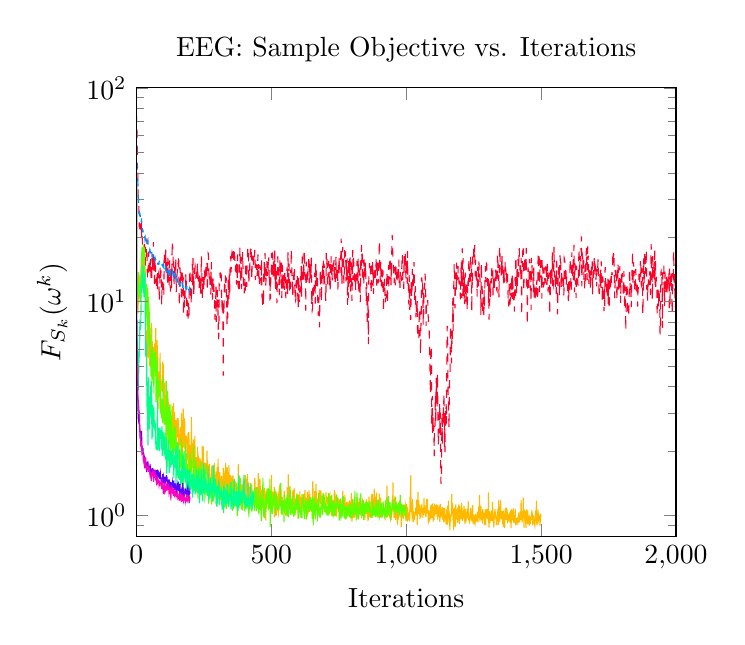 % This file was created by matplotlib v0.1.0.
% Copyright (c) 2010--2014, Nico Schlömer <nico.schloemer@gmail.com>
% All rights reserved.
% 
% The lastest updates can be retrieved from
% 
% https://github.com/nschloe/matplotlib2tikz
% 
% where you can also submit bug reports and leavecomments.
% 
\begin{tikzpicture}

\definecolor{color1}{rgb}{1,0.728,0}
\definecolor{color0}{rgb}{1,0,0.16}
\definecolor{color3}{rgb}{0,1,0.548}
\definecolor{color2}{rgb}{0.36,1,0}
\definecolor{color5}{rgb}{0.355,0,1}
\definecolor{color4}{rgb}{0,0.562,1}
\definecolor{color6}{rgb}{1,0,0.75}

\begin{axis}[
title={EEG: Sample Objective vs. Iterations},
xlabel={Iterations},
ylabel={$F_{S_k}(\omega^k)$},
xmin=0, xmax=2000,
ymin=0.8, ymax=100,
ymode=log,
axis on top
]
\addplot [color0, dashed]
coordinates {
(0,76.055)
(1.0,70.894)
(2,65.197)
(3,57.712)
(4.0,41.977)
(5,43.586)
(6,36.037)
(7.0,30.293)
(8,29.396)
(9,28.35)
(10.0,25.111)
(11,22.304)
(12,22.473)
(13.0,23.387)
(14,23.866)
(15,21.743)
(16,23.135)
(17,24.233)
(18,23.532)
(19,19.766)
(20,21.454)
(21,21.975)
(22,19.826)
(23,17.581)
(24,17.949)
(25,17.31)
(26.0,18.019)
(27,18.078)
(28,13.851)
(29.0,16.494)
(30,18.099)
(31,18.691)
(32.0,17.012)
(33,18.028)
(34,14.735)
(35.0,15.139)
(36,15.322)
(37,16.892)
(38.0,18.426)
(39,19.785)
(40,14.949)
(41.0,12.9)
(42,14.253)
(43,13.977)
(44.0,14.89)
(45,13.662)
(46,17.158)
(47.0,15.993)
(48,13.262)
(49,15.331)
(50.0,14.554)
(51,14.327)
(52,15.88)
(53.0,15.803)
(54,12.567)
(55,14.159)
(56.0,14.977)
(57,12.521)
(58,15.994)
(59.0,15.322)
(60,13.978)
(61,16.269)
(62.0,14.123)
(63,18.983)
(64,16.552)
(65.0,13.9)
(66,16.239)
(67,11.622)
(68.0,14.838)
(69,16.279)
(70,13.57)
(71.0,14.774)
(72,12.194)
(73,12.787)
(74.0,11.713)
(75,12.54)
(76,13.681)
(77,13.82)
(78,11.348)
(79,13.64)
(80,13.249)
(81,13.218)
(82,13.427)
(83,12.544)
(84,11.553)
(85,10.029)
(86,12.068)
(87,12.053)
(88,14.492)
(89,12.492)
(90,13.095)
(91,13.564)
(92,14.021)
(93,11.615)
(94,9.607)
(95,11.796)
(96,11.293)
(97,11.312)
(98,12.597)
(99,12.384)
(100,11.483)
(101,12.151)
(102,10.787)
(103,14.924)
(104,16.588)
(105,16.091)
(106,16.521)
(107,16.375)
(108,14.624)
(109,17.617)
(110,14.316)
(111,14.998)
(112,13.498)
(113,13.832)
(114,15.342)
(115,14.014)
(116,12.193)
(117,16.044)
(118,13.797)
(119,12.676)
(120,11.792)
(121,11.671)
(122,13.17)
(123,15.277)
(124,15.601)
(125,14.809)
(126,11.151)
(127,14.22)
(128,14.342)
(129,14.232)
(130,11.529)
(131,13.281)
(132,15.719)
(133,19.205)
(134,17.588)
(135,17.911)
(136,17.576)
(137,13.131)
(138,15.481)
(139,13.432)
(140,12.123)
(141,15.049)
(142,14.732)
(143,12.364)
(144,14.282)
(145,13.641)
(146,16.241)
(147,13.625)
(148,11.038)
(149,13.018)
(150,12.936)
(151,13.587)
(152,13.729)
(153,14.998)
(154,14.695)
(155,15.519)
(156,13.987)
(157,16.524)
(158,11.878)
(159,9.489)
(160,11.142)
(161,13.872)
(162,14.447)
(163,13.185)
(164,12.189)
(165,14.029)
(166,12.55)
(167,10.687)
(168,10.031)
(169,10.839)
(170,13.783)
(171,12.125)
(172,11.365)
(173,12.983)
(174,12.853)
(175,8.585)
(176,10.324)
(177,10.553)
(178,9.403)
(179,11.793)
(180,11.669)
(181,10.445)
(182,10.908)
(183,13.613)
(184,12.02)
(185,12.688)
(186,9.971)
(187,9.043)
(188,8.54)
(189,9.21)
(190,10.139)
(191,9.654)
(192,8.342)
(193,9.853)
(194,8.938)
(195,8.523)
(196,11.201)
(197,11.539)
(198,14.201)
(199,14.131)
(200,12.181)
(201,12.292)
(202,10.369)
(203,9.836)
(204,11.678)
(205,10.889)
(206,13.992)
(207,15.079)
(208,14.575)
(209,11.932)
(210,15.977)
(211,11.687)
(212,13.122)
(213,10.665)
(214,11.951)
(215,14.396)
(216,13.054)
(217,14.1)
(218,14.64)
(219,14.352)
(220,13.663)
(221,12.937)
(222,12.993)
(223,13.641)
(224,14.408)
(225,13.61)
(226,15.519)
(227,12.682)
(228,13.553)
(229,13.331)
(230,12.23)
(231,13.055)
(232,11.636)
(233,11.529)
(234,13.535)
(235,13.001)
(236,12.249)
(237,11.401)
(238,12.94)
(239,10.694)
(240,13.74)
(241,16.345)
(242,14.86)
(243,12.907)
(244,11.263)
(245,10.293)
(246,13.082)
(247,12.378)
(248,13.354)
(249,11.535)
(250,11.21)
(251,11.483)
(252,14.151)
(253,13.614)
(254,12.817)
(255,14.129)
(256,12.578)
(257,14.02)
(258,14.346)
(259,14.914)
(260,13.337)
(261,13.27)
(262,15.183)
(263,11.156)
(264,14.524)
(265,16.043)
(266,16.862)
(267,16.759)
(268,15.113)
(269,13.593)
(270,13.107)
(271,13.229)
(272,13.718)
(273,12.002)
(274,12.497)
(275,13.134)
(276,10.778)
(277,14.368)
(278,15.305)
(279,13.175)
(280,11.218)
(281,13.163)
(282,10.232)
(283,11.639)
(284,12.813)
(285,11.108)
(286,12.512)
(287,11.807)
(288,11.057)
(289,10.883)
(290,10.623)
(291,8.253)
(292,9.121)
(293,10.085)
(294,9.557)
(295,12.029)
(296,8.042)
(297,8.934)
(298,9.396)
(299,10.838)
(300,11.364)
(301,9.464)
(302,10.246)
(303,7.726)
(304,7.832)
(305,6.663)
(306,7.69)
(307,12.073)
(308,12.022)
(309,12.182)
(310,13.688)
(311,12.954)
(312,12.458)
(313,12.509)
(314,13.378)
(315,13.261)
(316,10.224)
(317,10.565)
(318,8.834)
(319,10.293)
(320,9.518)
(321,8.4)
(322,4.51)
(323,10.164)
(324,8.731)
(325,9.036)
(326,11.476)
(327,12.129)
(328,11.041)
(329,12.597)
(330,13.266)
(331,11.731)
(332,11.889)
(333,12.982)
(334,9.73)
(335,10.068)
(336,7.679)
(337,8.797)
(338,10.992)
(339,8.353)
(340,10.626)
(341,13.107)
(342,11.571)
(343,10.316)
(344,12.678)
(345,13.81)
(346,10.957)
(347,13.772)
(348,15.377)
(349,15.585)
(350,16.339)
(351,13.715)
(352,14.745)
(353,16.347)
(354,16.757)
(355,16.227)
(356,16.818)
(357,17.498)
(358,15.975)
(359,17.331)
(360,17.493)
(361,15.654)
(362,15.895)
(363,17.113)
(364,15.055)
(365,16.335)
(366,14.672)
(367,13.835)
(368,14.476)
(369,15.173)
(370,15.525)
(371,12.002)
(372,15.19)
(373,15.23)
(374,12.34)
(375,16.634)
(376,14.016)
(377,12.145)
(378,11.676)
(379,11.588)
(380,11.624)
(381,10.982)
(382,14.072)
(383,15.735)
(384,18.043)
(385,15.951)
(386,12.202)
(387,12.093)
(388,16.12)
(389,13.909)
(390,11.438)
(391,13.214)
(392,16.259)
(393,14.975)
(394,17.061)
(395,14.706)
(396,13.569)
(397,12.164)
(398,11.834)
(399,12.031)
(400,10.933)
(401,11.644)
(402,12.812)
(403,11.025)
(404,11.41)
(405,14.055)
(406,15.321)
(407,12.775)
(408,12.477)
(409,11.731)
(410,14.102)
(411,15.011)
(412,15.099)
(413,17.643)
(414,18.035)
(415,17.205)
(416,16.02)
(417,12.09)
(418,13.807)
(419,14.264)
(420,13.831)
(421,16.177)
(422,16.498)
(423,17.688)
(424,15.91)
(425,18.129)
(426,16.59)
(427,16.449)
(428,12.672)
(429,15.295)
(430,16.436)
(431,15.495)
(432,15.984)
(433,16.679)
(434,14.318)
(435,16.113)
(436,16.21)
(437,16.888)
(438,16.032)
(439,17.473)
(440,15.622)
(441,12.602)
(442,14.313)
(443,15.045)
(444,14.662)
(445,13.592)
(446,14.929)
(447,13.176)
(448,13.52)
(449,13.454)
(450,15.574)
(451,16.662)
(452,14.249)
(453,15.079)
(454,12.752)
(455,13.029)
(456,12.107)
(457,14.184)
(458,14.854)
(459,13.724)
(460,13.479)
(461,12.932)
(462,12.335)
(463,11.952)
(464,15.714)
(465,11.637)
(466,10.371)
(467,11.158)
(468,9.622)
(469,9.732)
(470,10.577)
(471,9.604)
(472,13.988)
(473,12.457)
(474,15.294)
(475,12.65)
(476,15.897)
(477,16.85)
(478,13.701)
(479,11.983)
(480,11.991)
(481,13.352)
(482,14.262)
(483,13.152)
(484,15.456)
(485,13.211)
(486,15.055)
(487,15.32)
(488,13.526)
(489,15.696)
(490,15.057)
(491,16.115)
(492,12.83)
(493,13.497)
(494,12.984)
(495,10.116)
(496,11.988)
(497,10.319)
(498,12.458)
(499,14.049)
(500,13.761)
(501,16.894)
(502,12.885)
(503,13.032)
(504,14.732)
(505,16.667)
(506,16.536)
(507,13.017)
(508,15.296)
(509,14.026)
(510,16.229)
(511,14.097)
(512,13.102)
(513,17.806)
(514,12.163)
(515,15.071)
(516,11.315)
(517,13.103)
(518,14.225)
(519,12.648)
(520,13.068)
(521,9.818)
(522,11.66)
(523,13.442)
(524,16.277)
(525,14.84)
(526,15.125)
(527,14.622)
(528,11.949)
(529,12.738)
(530,10.729)
(531,12.687)
(532,15.6)
(533,12.834)
(534,12.717)
(535,15.723)
(536,13.802)
(537,12.174)
(538,15.834)
(539,10.401)
(540,13.687)
(541,14.867)
(542,14.413)
(543,11.342)
(544,12.359)
(545,12.747)
(546,13.432)
(547,12.485)
(548,11.782)
(549,11.355)
(550,14.208)
(551,12.002)
(552,12.718)
(553,13.028)
(554,10.357)
(555,11.504)
(556,12.971)
(557,11.932)
(558,13.965)
(559,14.553)
(560,10.761)
(561,13.036)
(562,17.239)
(563,13.98)
(564,11.79)
(565,13.347)
(566,15.069)
(567,12.327)
(568,10.97)
(569,12.466)
(570,11.935)
(571,11.443)
(572,14.132)
(573,13.615)
(574,17.654)
(575,16.036)
(576,14.743)
(577,13.043)
(578,11.709)
(579,12.685)
(580,10.321)
(581,12.092)
(582,13.308)
(583,12.064)
(584,14.372)
(585,12.662)
(586,14.185)
(587,12.413)
(588,10.304)
(589,11.339)
(590,10.148)
(591,10.253)
(592,12.514)
(593,11.399)
(594,11.183)
(595,13.48)
(596,13.378)
(597,12.858)
(598,11.286)
(599,9.603)
(600,9.32)
(601,13.21)
(602,12.168)
(603,10.452)
(604,9.987)
(605,10.97)
(606,11.729)
(607,11.662)
(608,11.479)
(609,13.17)
(610,11.905)
(611,14.715)
(612,10.412)
(613,11.672)
(614,12.749)
(615,15.973)
(616,15.908)
(617,16.119)
(618,14.799)
(619,12.414)
(620,15.051)
(621,13.91)
(622,14.715)
(623,17.469)
(624,13.67)
(625,13.384)
(626,12.856)
(627,11.924)
(628,9.09)
(629,13.812)
(630,15.382)
(631,14.032)
(632,12.117)
(633,11.95)
(634,14.349)
(635,13.111)
(636,13.585)
(637,13.3)
(638,14.242)
(639,15.846)
(640,16.37)
(641,12.211)
(642,15.288)
(643,15.334)
(644,12.384)
(645,14.602)
(646,15.134)
(647,13.033)
(648,16.143)
(649,13.129)
(650,9.576)
(651,11.347)
(652,9.157)
(653,9.293)
(654,11.584)
(655,10.501)
(656,10.769)
(657,12.077)
(658,11.993)
(659,11.191)
(660,12.88)
(661,13.678)
(662,11.892)
(663,9.8)
(664,12.52)
(665,15.366)
(666,12.38)
(667,14.021)
(668,11.844)
(669,12.987)
(670,11.865)
(671,12.942)
(672,10.689)
(673,9.601)
(674,8.616)
(675,9.674)
(676,9.87)
(677,10.49)
(678,9.813)
(679,7.587)
(680,10.468)
(681,12.469)
(682,14.055)
(683,12.042)
(684,12.667)
(685,13.265)
(686,9.983)
(687,12.574)
(688,12.862)
(689,13.955)
(690,13.085)
(691,15.24)
(692,12.063)
(693,15.552)
(694,14.047)
(695,12.993)
(696,15.055)
(697,13.357)
(698,12.47)
(699,11.823)
(700,11.219)
(701,11.022)
(702,10.089)
(703,11.484)
(704,16.885)
(705,16.566)
(706,14.779)
(707,16.465)
(708,12.656)
(709,12.064)
(710,13.57)
(711,13.007)
(712,14.892)
(713,15.507)
(714,13.601)
(715,11.726)
(716,12.531)
(717,14.97)
(718,11.197)
(719,11.978)
(720,15.652)
(721,13.825)
(722,16.315)
(723,12.897)
(724,14.282)
(725,14.88)
(726,12.565)
(727,13.754)
(728,13.829)
(729,14.339)
(730,15.506)
(731,14.559)
(732,15.38)
(733,15.627)
(734,12.228)
(735,14.895)
(736,13.342)
(737,12.263)
(738,13.712)
(739,14.727)
(740,16.497)
(741,12.846)
(742,13.565)
(743,14.701)
(744,13.487)
(745,12.503)
(746,13.476)
(747,11.393)
(748,13.29)
(749,15.111)
(750,14.343)
(751,15.069)
(752,16.434)
(753,13.904)
(754,14.475)
(755,13.643)
(756,15.879)
(757,15.814)
(758,16.694)
(759,19.732)
(760,17.211)
(761,14.202)
(762,12.111)
(763,16.28)
(764,16.119)
(765,17.988)
(766,16.08)
(767,13.902)
(768,16.61)
(769,12.169)
(770,13.385)
(771,13.82)
(772,17.738)
(773,17.817)
(774,16.233)
(775,17.193)
(776,16.573)
(777,12.445)
(778,14.631)
(779,15.654)
(780,12.374)
(781,15.921)
(782,12.743)
(783,9.652)
(784,11.646)
(785,14.654)
(786,10.414)
(787,16.127)
(788,13.811)
(789,14.658)
(790,12.177)
(791,15.702)
(792,16.744)
(793,13.046)
(794,11.148)
(795,13.452)
(796,15.58)
(797,13.991)
(798,12.886)
(799,10.076)
(800,11.926)
(801,13.589)
(802,17.436)
(803,12.651)
(804,16.659)
(805,16.025)
(806,14.68)
(807,13.267)
(808,12.462)
(809,13.726)
(810,12.23)
(811,12.727)
(812,12.762)
(813,11.294)
(814,13.058)
(815,13.491)
(816,13.983)
(817,14.436)
(818,15.533)
(819,12.222)
(820,13.577)
(821,11.994)
(822,16.128)
(823,12.148)
(824,11.882)
(825,10.799)
(826,13.566)
(827,13.336)
(828,14.867)
(829,12.946)
(830,9.953)
(831,12.408)
(832,16.255)
(833,13.675)
(834,17.075)
(835,18.43)
(836,15.222)
(837,16.801)
(838,12.427)
(839,15.682)
(840,15.269)
(841,15.182)
(842,15.521)
(843,11.861)
(844,15.789)
(845,14.795)
(846,12.923)
(847,12.932)
(848,13.709)
(849,15.235)
(850,13.668)
(851,12.432)
(852,9.907)
(853,11.181)
(854,12.307)
(855,8.652)
(856,7.738)
(857,10.67)
(858,9.872)
(859,8.827)
(860,6.339)
(861,11.614)
(862,13.54)
(863,13.791)
(864,15.139)
(865,14.466)
(866,14.109)
(867,14.781)
(868,12.854)
(869,11.904)
(870,11.559)
(871,10.883)
(872,14.78)
(873,13.366)
(874,14.454)
(875,13.47)
(876,15.595)
(877,11.779)
(878,13.539)
(879,10.887)
(880,13.674)
(881,13.366)
(882,14.22)
(883,13.249)
(884,13.824)
(885,12.826)
(886,13.51)
(887,14.827)
(888,14.334)
(889,16.236)
(890,15.568)
(891,11.878)
(892,12.942)
(893,13.596)
(894,14.154)
(895,15.479)
(896,12.167)
(897,12.643)
(898,14.023)
(899,14.728)
(900,17.857)
(901,19.336)
(902,15.373)
(903,14.155)
(904,12.388)
(905,14.275)
(906,15.489)
(907,12.538)
(908,11.797)
(909,14.163)
(910,13.064)
(911,14.155)
(912,11.601)
(913,13.175)
(914,14.01)
(915,12.105)
(916,8.93)
(917,12.052)
(918,11.264)
(919,12.384)
(920,12.786)
(921,12.068)
(922,9.88)
(923,9.826)
(924,10.323)
(925,10.411)
(926,10.526)
(927,12.27)
(928,12.587)
(929,13.831)
(930,10.602)
(931,9.753)
(932,11.975)
(933,14.215)
(934,14.153)
(935,14.831)
(936,11.64)
(937,13.14)
(938,12.759)
(939,14.869)
(940,16.249)
(941,15.262)
(942,15.12)
(943,14.429)
(944,11.93)
(945,14.72)
(946,13.886)
(947,18.624)
(948,20.53)
(949,19.68)
(950,17.322)
(951,15.975)
(952,15.84)
(953,14.583)
(954,13.545)
(955,13.84)
(956,12.259)
(957,14.51)
(958,12.818)
(959,12.37)
(960,11.928)
(961,14.968)
(962,15.266)
(963,12.53)
(964,13.417)
(965,13.044)
(966,12.126)
(967,14.141)
(968,12.805)
(969,14.475)
(970,13.669)
(971,12.415)
(972,13.607)
(973,15.741)
(974,11.805)
(975,12.031)
(976,12.106)
(977,11.612)
(978,13.771)
(979,13.378)
(980,13.262)
(981,12.531)
(982,13.353)
(983,12.491)
(984,14.857)
(985,16.115)
(986,16.744)
(987,14.037)
(988,12.45)
(989,12.435)
(990,12.332)
(991,11.477)
(992,14.518)
(993,16.318)
(994,14.204)
(995,14.534)
(996,17.192)
(997,16.419)
(998,15.022)
(999,12.867)
(1000,15.83)
(1001,14.574)
(1002,13.564)
(1003,13.242)
(1004,12.145)
(1005,17.25)
(1006,12.914)
(1007,12.509)
(1008,11.785)
(1009,10.259)
(1010,9.696)
(1011,13.317)
(1012,11.851)
(1013,9.164)
(1014,9.547)
(1015,11.464)
(1016,8.275)
(1017,8.267)
(1018,10.319)
(1019,12.526)
(1020,10.886)
(1021,10.422)
(1022,12.689)
(1023,14.251)
(1024,12.215)
(1025,12.074)
(1026,12.164)
(1027,11.537)
(1028,13.633)
(1029,15.323)
(1030,13.774)
(1031,11.59)
(1032,10.139)
(1033,10.571)
(1034,11.823)
(1035,10.466)
(1036,8.453)
(1037,9.719)
(1038,9.128)
(1039,8.706)
(1040,8.686)
(1041,10.098)
(1042,7.428)
(1043,6.975)
(1044,7.745)
(1045,7.131)
(1046,7.178)
(1047,6.76)
(1048,8.558)
(1049,9.132)
(1050,9.313)
(1051,8.138)
(1052,6.809)
(1053,5.665)
(1054,6.763)
(1055,8.044)
(1056,9.092)
(1057,12.901)
(1058,12.902)
(1059,12.361)
(1060,10.784)
(1061,12.301)
(1062,10.762)
(1063,7.718)
(1064,11.475)
(1065,8.707)
(1066,10.602)
(1067,11.687)
(1068,11.406)
(1069,12.339)
(1070,13.54)
(1071,12.663)
(1072,11.365)
(1073,9.981)
(1074,7.704)
(1075,9.726)
(1076,9.68)
(1077,9.445)
(1078,9.424)
(1079,9.98)
(1080,10.197)
(1081,8.853)
(1082,8.433)
(1083,8.01)
(1084,7.763)
(1085,7.628)
(1086,6.728)
(1087,5.92)
(1088,5.124)
(1089,4.435)
(1090,3.683)
(1091,5.281)
(1092,6.162)
(1093,6.232)
(1094,4.575)
(1095,2.668)
(1096,3.419)
(1097,3.627)
(1098,2.342)
(1099,2.915)
(1100,2.687)
(1101,2.441)
(1102,2.616)
(1103,2.358)
(1104,1.897)
(1105,2.563)
(1106,2.535)
(1107,2.675)
(1108,3.673)
(1109,3.629)
(1110,2.71)
(1111,4.398)
(1112,3.563)
(1113,4.435)
(1114,3.481)
(1115,3.209)
(1116,4.648)
(1117,3.637)
(1118,2.797)
(1119,2.139)
(1120,2.393)
(1121,2.54)
(1122,2.42)
(1123,2.599)
(1124,3.33)
(1125,2.785)
(1126,2.397)
(1127,3.03)
(1128,1.7)
(1129,1.408)
(1130,1.46)
(1131,1.61)
(1132,2.3)
(1133,2.861)
(1134,2.157)
(1135,3.041)
(1136,2.921)
(1137,2.701)
(1138,3.255)
(1139,3.174)
(1140,3.753)
(1141,2.732)
(1142,2.081)
(1143,3.014)
(1144,1.98)
(1145,3.121)
(1146,2.607)
(1147,2.726)
(1148,3.316)
(1149,2.691)
(1150,3.667)
(1151,5.947)
(1152,7.714)
(1153,7.451)
(1154,6.278)
(1155,3.923)
(1156,3.368)
(1157,3.383)
(1158,2.789)
(1159,2.551)
(1160,3.731)
(1161,4.282)
(1162,4.453)
(1163,4.852)
(1164,7.752)
(1165,7.165)
(1166,7.206)
(1167,5.764)
(1168,5.153)
(1169,7.055)
(1170,6.236)
(1171,6.451)
(1172,8.378)
(1173,10.411)
(1174,7.284)
(1175,8.664)
(1176,11.507)
(1177,12.45)
(1178,15.1)
(1179,14.435)
(1180,12.327)
(1181,9.316)
(1182,11.228)
(1183,13.375)
(1184,12.253)
(1185,13.798)
(1186,11.385)
(1187,15.241)
(1188,13.017)
(1189,12.591)
(1190,12.949)
(1191,13.468)
(1192,14.689)
(1193,13.107)
(1194,12.591)
(1195,12.993)
(1196,12.277)
(1197,11.553)
(1198,12.587)
(1199,11.357)
(1200,11.367)
(1201,10.249)
(1202,12.772)
(1203,14.382)
(1204,12.723)
(1205,15.37)
(1206,10.413)
(1207,12.619)
(1208,17.766)
(1209,16.007)
(1210,10.655)
(1211,15.964)
(1212,14.476)
(1213,10.829)
(1214,12.256)
(1215,10.298)
(1216,13.244)
(1217,9.74)
(1218,11.735)
(1219,13.686)
(1220,11.557)
(1221,9.962)
(1222,10.707)
(1223,11.033)
(1224,12.022)
(1225,11.332)
(1226,9.033)
(1227,11.776)
(1228,10.91)
(1229,12.46)
(1230,11.395)
(1231,12.129)
(1232,14.888)
(1233,16.048)
(1234,13.646)
(1235,14.072)
(1236,12.186)
(1237,11.86)
(1238,12.597)
(1239,16.194)
(1240,14.356)
(1241,15.448)
(1242,14.877)
(1243,8.995)
(1244,12.343)
(1245,12.247)
(1246,11.708)
(1247,16.514)
(1248,16.857)
(1249,17.031)
(1250,17.735)
(1251,15.471)
(1252,17.768)
(1253,16.655)
(1254,18.399)
(1255,14.789)
(1256,13.14)
(1257,15.73)
(1258,13.762)
(1259,13.406)
(1260,12.152)
(1261,14.405)
(1262,13.463)
(1263,10.558)
(1264,13.125)
(1265,14.599)
(1266,14.077)
(1267,12.5)
(1268,11.787)
(1269,15.466)
(1270,15.042)
(1271,13.556)
(1272,13.294)
(1273,13.61)
(1274,11.883)
(1275,11.411)
(1276,10.858)
(1277,8.655)
(1278,14.073)
(1279,15.151)
(1280,12.897)
(1281,12.601)
(1282,11.054)
(1283,9.49)
(1284,8.95)
(1285,10.484)
(1286,9.358)
(1287,8.3)
(1288,8.587)
(1289,11.385)
(1290,9.193)
(1291,10.792)
(1292,12.758)
(1293,13.219)
(1294,14.678)
(1295,12.947)
(1296,12.348)
(1297,13.468)
(1298,15.974)
(1299,13.855)
(1300,13.13)
(1301,13.197)
(1302,11.671)
(1303,11.894)
(1304,12.78)
(1305,9.773)
(1306,12.372)
(1307,8.239)
(1308,9.393)
(1309,10.109)
(1310,10.272)
(1311,12.576)
(1312,10.092)
(1313,11.576)
(1314,12.232)
(1315,12.938)
(1316,12.091)
(1317,13.933)
(1318,14.537)
(1319,13.581)
(1320,13.77)
(1321,13.828)
(1322,10.694)
(1323,11.638)
(1324,13.154)
(1325,13.32)
(1326,13.163)
(1327,11.255)
(1328,12.455)
(1329,12.84)
(1330,12.898)
(1331,12.807)
(1332,14.121)
(1333,12.174)
(1334,13.231)
(1335,11.889)
(1336,11.261)
(1337,11.195)
(1338,16.433)
(1339,15.196)
(1340,15.67)
(1341,13.201)
(1342,13.09)
(1343,13.361)
(1344,10.449)
(1345,13.365)
(1346,17.406)
(1347,18.116)
(1348,16.063)
(1349,14.752)
(1350,14.151)
(1351,14.371)
(1352,13.581)
(1353,13.134)
(1354,14.54)
(1355,16.645)
(1356,13.517)
(1357,14.282)
(1358,14.415)
(1359,13.881)
(1360,12.93)
(1361,14.314)
(1362,11.983)
(1363,14.13)
(1364,13.351)
(1365,12.304)
(1366,13.541)
(1367,15.601)
(1368,15.152)
(1369,14.017)
(1370,13.09)
(1371,13.71)
(1372,13.848)
(1373,11.786)
(1374,12.951)
(1375,14.024)
(1376,12.628)
(1377,11.745)
(1378,10.282)
(1379,10.389)
(1380,9.505)
(1381,10.89)
(1382,12.124)
(1383,11.529)
(1384,11.907)
(1385,9.681)
(1386,10.407)
(1387,12.003)
(1388,12.24)
(1389,10.482)
(1390,10.77)
(1391,12.84)
(1392,11.292)
(1393,13.246)
(1394,10.307)
(1395,13.151)
(1396,11.47)
(1397,11.611)
(1398,11.772)
(1399,9.903)
(1400,10.832)
(1401,8.986)
(1402,10.909)
(1403,12.674)
(1404,13.02)
(1405,10.637)
(1406,16.184)
(1407,16.303)
(1408,13.013)
(1409,10.935)
(1410,12.801)
(1411,14.191)
(1412,11.847)
(1413,13.669)
(1414,15.789)
(1415,15.444)
(1416,14.287)
(1417,13.006)
(1418,17.423)
(1419,17.905)
(1420,16.272)
(1421,15.502)
(1422,13.989)
(1423,15.255)
(1424,14.731)
(1425,12.536)
(1426,15.999)
(1427,14.026)
(1428,8.583)
(1429,13.926)
(1430,15.48)
(1431,14.563)
(1432,17.357)
(1433,16.462)
(1434,17.747)
(1435,12.738)
(1436,11.125)
(1437,13.459)
(1438,14.169)
(1439,16.223)
(1440,13.58)
(1441,14.677)
(1442,16.19)
(1443,15.244)
(1444,15.07)
(1445,17.829)
(1446,12.116)
(1447,11.93)
(1448,11.495)
(1449,7.774)
(1450,12.382)
(1451,13.987)
(1452,14.458)
(1453,13.316)
(1454,12.866)
(1455,11.575)
(1456,13.981)
(1457,15.839)
(1458,15.245)
(1459,12.562)
(1460,13.911)
(1461,11.299)
(1462,13.147)
(1463,9.143)
(1464,16.013)
(1465,14.876)
(1466,15.211)
(1467,13.827)
(1468,13.514)
(1469,12.654)
(1470,12.989)
(1471,10.982)
(1472,11.33)
(1473,14.714)
(1474,11.144)
(1475,10.168)
(1476,11.36)
(1477,11.179)
(1478,10.18)
(1479,11.98)
(1480,10.774)
(1481,10.222)
(1482,11.993)
(1483,12.652)
(1484,12.0)
(1485,12.659)
(1486,11.709)
(1487,10.081)
(1488,11.459)
(1489,16.97)
(1490,15.446)
(1491,12.939)
(1492,17.018)
(1493,13.631)
(1494,11.081)
(1495,12.99)
(1496,15.587)
(1497,15.496)
(1498,14.218)
(1499,14.59)
(1500,15.626)
(1501,12.117)
(1502,12.977)
(1503,10.323)
(1504,15.922)
(1505,14.576)
(1506,14.272)
(1507,13.561)
(1508,13.164)
(1509,11.843)
(1510,11.92)
(1511,13.923)
(1512,14.447)
(1513,13.703)
(1514,12.362)
(1515,12.466)
(1516,12.419)
(1517,14.635)
(1518,13.778)
(1519,14.572)
(1520,11.966)
(1521,12.236)
(1522,12.006)
(1523,15.038)
(1524,13.133)
(1525,12.142)
(1526,11.065)
(1527,13.131)
(1528,12.836)
(1529,14.136)
(1530,13.272)
(1531,13.569)
(1532,8.669)
(1533,11.632)
(1534,10.627)
(1535,14.318)
(1536,11.614)
(1537,12.588)
(1538,14.279)
(1539,13.259)
(1540,12.41)
(1541,15.397)
(1542,16.999)
(1543,11.368)
(1544,12.087)
(1545,11.903)
(1546,12.732)
(1547,14.746)
(1548,18.128)
(1549,14.221)
(1550,12.968)
(1551,13.23)
(1552,13.61)
(1553,11.4)
(1554,12.836)
(1555,13.82)
(1556,10.873)
(1557,15.547)
(1558,15.208)
(1559,11.516)
(1560,11.253)
(1561,8.73)
(1562,10.748)
(1563,14.072)
(1564,13.4)
(1565,14.907)
(1566,13.722)
(1567,14.765)
(1568,10.547)
(1569,14.621)
(1570,16.454)
(1571,15.85)
(1572,14.723)
(1573,15.428)
(1574,12.446)
(1575,11.427)
(1576,14.085)
(1577,12.571)
(1578,12.322)
(1579,11.655)
(1580,11.734)
(1581,11.731)
(1582,13.48)
(1583,12.618)
(1584,10.696)
(1585,11.334)
(1586,15.937)
(1587,15.745)
(1588,15.421)
(1589,15.219)
(1590,12.24)
(1591,13.637)
(1592,14.605)
(1593,11.801)
(1594,12.518)
(1595,13.073)
(1596,12.773)
(1597,12.73)
(1598,12.817)
(1599,11.195)
(1600,11.512)
(1601,10.069)
(1602,12.5)
(1603,10.552)
(1604,11.688)
(1605,11.611)
(1606,11.944)
(1607,14.571)
(1608,15.86)
(1609,13.67)
(1610,13.585)
(1611,11.058)
(1612,11.766)
(1613,13.121)
(1614,16.994)
(1615,14.417)
(1616,12.835)
(1617,13.469)
(1618,13.796)
(1619,15.787)
(1620,12.632)
(1621,16.067)
(1622,18.423)
(1623,12.508)
(1624,11.071)
(1625,15.199)
(1626,14.771)
(1627,12.361)
(1628,12.587)
(1629,11.528)
(1630,10.382)
(1631,14.732)
(1632,13.364)
(1633,12.189)
(1634,13.25)
(1635,12.416)
(1636,12.517)
(1637,11.844)
(1638,12.986)
(1639,14.705)
(1640,16.561)
(1641,17.797)
(1642,12.984)
(1643,14.109)
(1644,15.584)
(1645,16.381)
(1646,16.571)
(1647,15.447)
(1648,17.821)
(1649,17.079)
(1650,20.207)
(1651,11.796)
(1652,14.785)
(1653,15.522)
(1654,16.14)
(1655,15.776)
(1656,13.971)
(1657,15.268)
(1658,15.368)
(1659,12.512)
(1660,12.314)
(1661,11.537)
(1662,12.462)
(1663,14.872)
(1664,13.853)
(1665,12.465)
(1666,16.388)
(1667,16.324)
(1668,17.844)
(1669,14.959)
(1670,13.73)
(1671,12.615)
(1672,16.264)
(1673,18.12)
(1674,15.713)
(1675,16.434)
(1676,15.08)
(1677,12.099)
(1678,14.074)
(1679,12.34)
(1680,12.994)
(1681,13.171)
(1682,13.968)
(1683,11.315)
(1684,12.759)
(1685,13.098)
(1686,12.581)
(1687,15.197)
(1688,14.309)
(1689,14.655)
(1690,16.104)
(1691,10.811)
(1692,13.862)
(1693,12.645)
(1694,14.106)
(1695,13.737)
(1696,14.813)
(1697,15.892)
(1698,16.013)
(1699,13.982)
(1700,13.164)
(1701,14.614)
(1702,14.387)
(1703,12.62)
(1704,13.066)
(1705,13.642)
(1706,11.785)
(1707,14.265)
(1708,13.518)
(1709,13.606)
(1710,14.394)
(1711,15.755)
(1712,14.682)
(1713,13.342)
(1714,12.548)
(1715,10.459)
(1716,11.544)
(1717,11.238)
(1718,12.629)
(1719,13.667)
(1720,11.812)
(1721,14.113)
(1722,11.49)
(1723,15.436)
(1724,13.497)
(1725,12.392)
(1726,11.547)
(1727,10.019)
(1728,12.562)
(1729,13.137)
(1730,12.052)
(1731,11.854)
(1732,10.577)
(1733,9.022)
(1734,10.639)
(1735,11.893)
(1736,9.566)
(1737,14.038)
(1738,14.509)
(1739,13.442)
(1740,11.235)
(1741,11.127)
(1742,10.93)
(1743,11.391)
(1744,12.433)
(1745,10.971)
(1746,10.686)
(1747,11.427)
(1748,13.353)
(1749,9.723)
(1750,11.618)
(1751,12.65)
(1752,9.182)
(1753,10.247)
(1754,12.437)
(1755,12.474)
(1756,12.619)
(1757,13.197)
(1758,11.304)
(1759,13.365)
(1760,12.255)
(1761,13.916)
(1762,13.264)
(1763,13.725)
(1764,13.372)
(1765,14.156)
(1766,16.753)
(1767,15.927)
(1768,16.865)
(1769,16.449)
(1770,17.067)
(1771,14.022)
(1772,11.642)
(1773,10.382)
(1774,11.555)
(1775,14.049)
(1776,13.737)
(1777,13.166)
(1778,12.516)
(1779,13.344)
(1780,12.651)
(1781,10.119)
(1782,13.898)
(1783,14.115)
(1784,12.806)
(1785,15.024)
(1786,14.128)
(1787,11.011)
(1788,13.232)
(1789,11.143)
(1790,12.732)
(1791,13.653)
(1792,14.675)
(1793,12.421)
(1794,11.524)
(1795,9.863)
(1796,12.666)
(1797,12.299)
(1798,14.032)
(1799,13.313)
(1800,12.076)
(1801,13.614)
(1802,12.818)
(1803,12.796)
(1804,11.681)
(1805,10.8)
(1806,10.607)
(1807,13.9)
(1808,10.377)
(1809,10.593)
(1810,9.212)
(1811,11.927)
(1812,10.929)
(1813,8.88)
(1814,7.323)
(1815,9.035)
(1816,11.207)
(1817,12.277)
(1818,12.203)
(1819,11.512)
(1820,11.028)
(1821,8.606)
(1822,8.68)
(1823,8.707)
(1824,9.296)
(1825,8.421)
(1826,10.178)
(1827,11.334)
(1828,14.337)
(1829,11.744)
(1830,12.245)
(1831,10.876)
(1832,11.433)
(1833,11.436)
(1834,9.424)
(1835,10.506)
(1836,12.895)
(1837,14.049)
(1838,12.562)
(1839,17.394)
(1840,12.009)
(1841,12.556)
(1842,14.038)
(1843,15.31)
(1844,13.12)
(1845,13.832)
(1846,13.867)
(1847,11.405)
(1848,12.272)
(1849,11.852)
(1850,13.637)
(1851,14.221)
(1852,12.808)
(1853,11.191)
(1854,12.016)
(1855,12.091)
(1856,12.138)
(1857,11.967)
(1858,9.475)
(1859,10.983)
(1860,11.455)
(1861,11.951)
(1862,11.894)
(1863,13.525)
(1864,12.224)
(1865,12.272)
(1866,12.934)
(1867,13.568)
(1868,15.473)
(1869,13.04)
(1870,14.932)
(1871,12.023)
(1872,11.911)
(1873,12.7)
(1874,14.324)
(1875,12.399)
(1876,13.017)
(1877,8.74)
(1878,10.056)
(1879,13.012)
(1880,16.024)
(1881,14.589)
(1882,11.923)
(1883,13.643)
(1884,16.558)
(1885,17.289)
(1886,14.822)
(1887,13.489)
(1888,16.034)
(1889,15.25)
(1890,17.155)
(1891,11.955)
(1892,11.331)
(1893,11.899)
(1894,11.682)
(1895,10.129)
(1896,11.651)
(1897,12.981)
(1898,12.088)
(1899,13.089)
(1900,12.578)
(1901,11.96)
(1902,13.782)
(1903,13.254)
(1904,14.09)
(1905,10.736)
(1906,11.389)
(1907,16.065)
(1908,18.584)
(1909,13.852)
(1910,16.635)
(1911,15.921)
(1912,10.247)
(1913,11.149)
(1914,16.35)
(1915,13.22)
(1916,12.964)
(1917,14.157)
(1918,14.356)
(1919,15.41)
(1920,12.341)
(1921,18.005)
(1922,15.624)
(1923,11.975)
(1924,16.103)
(1925,11.603)
(1926,12.295)
(1927,13.084)
(1928,12.071)
(1929,11.329)
(1930,8.807)
(1931,9.803)
(1932,9.273)
(1933,10.713)
(1934,11.381)
(1935,11.066)
(1936,9.442)
(1937,11.61)
(1938,10.654)
(1939,9.926)
(1940,9.072)
(1941,7.04)
(1942,7.218)
(1943,8.594)
(1944,13.733)
(1945,13.854)
(1946,13.075)
(1947,13.524)
(1948,12.329)
(1949,10.958)
(1950,7.537)
(1951,13.723)
(1952,13.5)
(1953,13.661)
(1954,14.083)
(1955,14.732)
(1956,11.242)
(1957,11.785)
(1958,9.521)
(1959,13.827)
(1960,11.813)
(1961,12.051)
(1962,11.866)
(1963,11.044)
(1964,11.303)
(1965,12.753)
(1966,13.149)
(1967,10.893)
(1968,10.786)
(1969,11.942)
(1970,13.289)
(1971,12.202)
(1972,13.354)
(1973,12.778)
(1974,13.609)
(1975,8.934)
(1976,14.29)
(1977,12.981)
(1978,9.505)
(1979,13.311)
(1980,12.607)
(1981,11.883)
(1982,13.661)
(1983,11.705)
(1984,12.221)
(1985,10.055)
(1986,8.832)
(1987,13.606)
(1988,11.489)
(1989,13.466)
(1990,12.222)
(1991,16.627)
(1992,17.285)
(1993,12.151)
(1994,12.612)
(1995,13.463)
(1996,10.016)
(1997,12.67)
(1998,9.236)
(1999,10.51)

};
\addplot [color1]
coordinates {
(0,76.793)
(1.0,10.676)
(2,11.915)
(3,12.224)
(4.0,9.71)
(5,9.549)
(6,8.829)
(7.0,9.864)
(8,12.182)
(9,11.696)
(10.0,12.837)
(11,13.074)
(12,13.16)
(13.0,12.626)
(14,11.82)
(15,11.009)
(16,13.403)
(17,13.458)
(18,15.419)
(19,13.516)
(20,14.081)
(21,15.911)
(22,16.036)
(23,15.915)
(24,14.96)
(25,13.265)
(26.0,14.034)
(27,15.074)
(28,12.406)
(29.0,11.674)
(30,12.105)
(31,14.278)
(32.0,12.465)
(33,11.358)
(34,8.268)
(35.0,7.645)
(36,7.16)
(37,6.66)
(38.0,6.162)
(39,4.962)
(40,7.323)
(41.0,6.576)
(42,8.047)
(43,5.649)
(44.0,7.754)
(45,5.473)
(46,6.435)
(47.0,5.901)
(48,7.917)
(49,4.988)
(50.0,5.168)
(51,6.378)
(52,6.199)
(53.0,5.534)
(54,4.923)
(55,7.652)
(56.0,7.954)
(57,7.396)
(58,6.054)
(59.0,6.514)
(60,4.326)
(61,4.868)
(62.0,4.457)
(63,5.257)
(64,6.129)
(65.0,5.19)
(66,5.063)
(67,6.36)
(68.0,5.895)
(69,4.465)
(70,4.988)
(71.0,6.282)
(72,7.522)
(73,4.671)
(74.0,5.108)
(75,5.362)
(76,4.559)
(77,6.617)
(78,5.422)
(79,5.716)
(80,4.763)
(81,4.277)
(82,3.881)
(83,4.712)
(84,3.156)
(85,3.784)
(86,4.058)
(87,3.89)
(88,5.76)
(89,4.356)
(90,4.298)
(91,3.867)
(92,3.904)
(93,3.879)
(94,4.251)
(95,3.794)
(96,4.537)
(97,3.917)
(98,5.235)
(99,4.141)
(100,5.085)
(101,3.555)
(102,4.077)
(103,2.661)
(104,3.123)
(105,4.149)
(106,4.159)
(107,3.206)
(108,3.65)
(109,3.201)
(110,3.434)
(111,3.243)
(112,2.937)
(113,2.249)
(114,2.273)
(115,3.832)
(116,2.959)
(117,3.55)
(118,3.394)
(119,3.364)
(120,3.028)
(121,2.243)
(122,3.305)
(123,2.905)
(124,2.472)
(125,2.495)
(126,3.074)
(127,2.817)
(128,2.304)
(129,2.707)
(130,2.568)
(131,2.889)
(132,2.677)
(133,2.423)
(134,3.249)
(135,2.693)
(136,3.165)
(137,2.21)
(138,3.362)
(139,1.773)
(140,2.834)
(141,2.587)
(142,3.045)
(143,2.0)
(144,2.636)
(145,2.792)
(146,2.004)
(147,1.812)
(148,2.192)
(149,2.481)
(150,2.629)
(151,2.85)
(152,2.627)
(153,2.317)
(154,2.861)
(155,2.806)
(156,2.529)
(157,1.957)
(158,2.321)
(159,2.401)
(160,2.4)
(161,2.128)
(162,2.165)
(163,2.597)
(164,2.29)
(165,2.37)
(166,1.965)
(167,3.017)
(168,2.76)
(169,2.698)
(170,1.809)
(171,2.138)
(172,2.558)
(173,2.764)
(174,3.162)
(175,2.725)
(176,2.079)
(177,2.199)
(178,2.054)
(179,2.845)
(180,2.301)
(181,1.865)
(182,2.175)
(183,2.342)
(184,2.247)
(185,2.363)
(186,2.287)
(187,2.162)
(188,1.811)
(189,1.881)
(190,2.071)
(191,2.42)
(192,1.853)
(193,1.612)
(194,2.457)
(195,2.281)
(196,2.069)
(197,1.997)
(198,1.4)
(199,1.866)
(200,2.141)
(201,1.919)
(202,1.672)
(203,1.759)
(204,2.891)
(205,1.894)
(206,2.129)
(207,1.968)
(208,1.744)
(209,1.663)
(210,2.183)
(211,1.796)
(212,2.268)
(213,1.952)
(214,1.434)
(215,2.099)
(216,1.531)
(217,2.357)
(218,1.322)
(219,1.691)
(220,1.55)
(221,1.822)
(222,1.863)
(223,1.863)
(224,1.722)
(225,1.75)
(226,1.601)
(227,2.089)
(228,1.771)
(229,1.804)
(230,1.525)
(231,1.908)
(232,1.395)
(233,1.672)
(234,1.823)
(235,1.708)
(236,1.847)
(237,1.802)
(238,1.694)
(239,1.779)
(240,1.536)
(241,1.626)
(242,1.471)
(243,1.58)
(244,2.113)
(245,1.471)
(246,1.401)
(247,1.68)
(248,2.103)
(249,1.567)
(250,1.637)
(251,1.742)
(252,1.77)
(253,1.479)
(254,1.628)
(255,1.639)
(256,1.305)
(257,1.759)
(258,1.473)
(259,1.666)
(260,1.642)
(261,1.565)
(262,2.01)
(263,1.693)
(264,1.823)
(265,1.481)
(266,1.714)
(267,1.469)
(268,1.605)
(269,1.681)
(270,1.738)
(271,1.55)
(272,1.49)
(273,1.309)
(274,1.241)
(275,1.473)
(276,1.395)
(277,1.507)
(278,1.683)
(279,1.418)
(280,1.685)
(281,1.719)
(282,1.545)
(283,1.497)
(284,1.495)
(285,1.539)
(286,1.433)
(287,1.29)
(288,1.413)
(289,1.76)
(290,1.318)
(291,1.5)
(292,1.261)
(293,1.548)
(294,1.443)
(295,1.604)
(296,1.558)
(297,1.365)
(298,1.168)
(299,1.153)
(300,1.684)
(301,1.284)
(302,1.362)
(303,1.852)
(304,1.405)
(305,1.447)
(306,1.561)
(307,1.601)
(308,1.363)
(309,1.59)
(310,1.48)
(311,1.47)
(312,1.33)
(313,1.335)
(314,1.348)
(315,1.505)
(316,1.532)
(317,1.235)
(318,1.489)
(319,1.301)
(320,1.225)
(321,1.325)
(322,1.672)
(323,1.03)
(324,1.171)
(325,1.551)
(326,1.556)
(327,1.416)
(328,1.615)
(329,1.243)
(330,1.425)
(331,1.761)
(332,1.279)
(333,1.228)
(334,1.27)
(335,1.187)
(336,1.476)
(337,1.681)
(338,1.367)
(339,1.594)
(340,1.39)
(341,1.291)
(342,1.358)
(343,1.719)
(344,1.527)
(345,1.348)
(346,1.424)
(347,1.282)
(348,1.162)
(349,1.546)
(350,1.35)
(351,1.132)
(352,1.239)
(353,1.337)
(354,1.451)
(355,1.528)
(356,1.325)
(357,1.299)
(358,1.54)
(359,1.456)
(360,1.274)
(361,1.129)
(362,1.201)
(363,1.327)
(364,1.314)
(365,1.272)
(366,1.366)
(367,1.172)
(368,1.443)
(369,1.183)
(370,1.423)
(371,1.284)
(372,1.272)
(373,1.317)
(374,1.368)
(375,1.306)
(376,1.323)
(377,1.444)
(378,1.744)
(379,1.291)
(380,1.296)
(381,1.232)
(382,1.524)
(383,1.242)
(384,1.248)
(385,1.502)
(386,1.339)
(387,1.313)
(388,1.393)
(389,1.068)
(390,1.297)
(391,1.271)
(392,1.401)
(393,1.206)
(394,1.335)
(395,1.373)
(396,1.223)
(397,1.486)
(398,1.259)
(399,1.285)
(400,1.355)
(401,1.253)
(402,1.233)
(403,1.261)
(404,1.546)
(405,1.266)
(406,1.368)
(407,1.148)
(408,1.106)
(409,1.417)
(410,1.396)
(411,1.406)
(412,1.562)
(413,1.296)
(414,1.431)
(415,1.225)
(416,1.415)
(417,1.3)
(418,1.241)
(419,1.349)
(420,1.134)
(421,1.363)
(422,1.308)
(423,1.314)
(424,1.421)
(425,1.253)
(426,1.297)
(427,1.332)
(428,1.389)
(429,1.244)
(430,1.078)
(431,1.23)
(432,1.187)
(433,1.275)
(434,1.252)
(435,1.236)
(436,1.175)
(437,1.314)
(438,1.174)
(439,1.496)
(440,1.412)
(441,1.144)
(442,1.167)
(443,1.221)
(444,1.173)
(445,1.16)
(446,1.362)
(447,1.289)
(448,1.173)
(449,1.241)
(450,1.2)
(451,1.168)
(452,1.58)
(453,1.406)
(454,1.254)
(455,1.297)
(456,1.12)
(457,1.218)
(458,1.482)
(459,1.371)
(460,1.175)
(461,1.143)
(462,1.154)
(463,1.177)
(464,1.23)
(465,1.322)
(466,1.202)
(467,1.087)
(468,1.243)
(469,1.309)
(470,1.229)
(471,1.324)
(472,1.185)
(473,1.072)
(474,1.341)
(475,1.34)
(476,1.103)
(477,1.304)
(478,1.139)
(479,1.007)
(480,0.946)
(481,1.269)
(482,1.071)
(483,1.294)
(484,1.205)
(485,1.157)
(486,1.196)
(487,1.277)
(488,1.146)
(489,1.344)
(490,1.151)
(491,1.2)
(492,1.204)
(493,1.229)
(494,1.115)
(495,1.283)
(496,1.088)
(497,1.175)
(498,1.166)
(499,1.246)
(500,1.274)
(501,1.547)
(502,1.178)
(503,1.207)
(504,1.206)
(505,1.187)
(506,1.29)
(507,1.124)
(508,1.117)
(509,1.203)
(510,1.191)
(511,1.36)
(512,0.98)
(513,1.09)
(514,1.214)
(515,1.269)
(516,1.255)
(517,0.999)
(518,1.295)
(519,1.06)
(520,1.044)
(521,1.102)
(522,1.104)
(523,1.198)
(524,1.225)
(525,1.18)
(526,1.053)
(527,1.031)
(528,1.078)
(529,1.321)
(530,1.341)
(531,1.16)
(532,1.129)
(533,1.204)
(534,1.231)
(535,1.104)
(536,1.318)
(537,1.141)
(538,1.121)
(539,1.151)
(540,1.187)
(541,1.221)
(542,1.135)
(543,1.162)
(544,1.151)
(545,1.08)
(546,1.138)
(547,1.099)
(548,1.292)
(549,1.291)
(550,1.019)
(551,1.067)
(552,1.166)
(553,1.082)
(554,0.996)
(555,1.138)
(556,1.208)
(557,1.164)
(558,1.134)
(559,1.352)
(560,0.99)
(561,1.137)
(562,1.148)
(563,1.557)
(564,1.261)
(565,1.061)
(566,1.084)
(567,1.361)
(568,1.149)
(569,1.121)
(570,1.074)
(571,1.074)
(572,1.184)
(573,1.14)
(574,1.044)
(575,1.2)
(576,1.161)
(577,1.084)
(578,1.165)
(579,1.144)
(580,1.315)
(581,1.259)
(582,1.281)
(583,0.989)
(584,1.136)
(585,1.338)
(586,1.113)
(587,1.151)
(588,1.167)
(589,1.093)
(590,1.196)
(591,1.06)
(592,1.133)
(593,1.138)
(594,1.148)
(595,1.196)
(596,1.195)
(597,1.14)
(598,1.11)
(599,0.967)
(600,1.252)
(601,1.007)
(602,1.185)
(603,1.15)
(604,1.222)
(605,1.049)
(606,1.305)
(607,1.055)
(608,1.218)
(609,1.216)
(610,1.141)
(611,1.171)
(612,1.046)
(613,1.071)
(614,1.258)
(615,1.135)
(616,1.103)
(617,1.107)
(618,1.17)
(619,1.138)
(620,1.248)
(621,1.252)
(622,1.16)
(623,1.062)
(624,1.209)
(625,1.314)
(626,1.126)
(627,1.074)
(628,1.191)
(629,1.181)
(630,1.081)
(631,1.13)
(632,1.186)
(633,1.215)
(634,1.29)
(635,1.019)
(636,1.029)
(637,1.112)
(638,1.126)
(639,1.182)
(640,1.311)
(641,1.038)
(642,1.118)
(643,1.262)
(644,1.158)
(645,1.108)
(646,1.051)
(647,1.094)
(648,1.156)
(649,1.072)
(650,1.076)
(651,1.177)
(652,1.047)
(653,0.991)
(654,1.446)
(655,1.248)
(656,1.021)
(657,1.097)
(658,1.047)
(659,1.136)
(660,1.109)
(661,1.299)
(662,1.142)
(663,1.204)
(664,0.968)
(665,1.265)
(666,1.402)
(667,1.204)
(668,1.175)
(669,1.228)
(670,1.073)
(671,1.046)
(672,1.152)
(673,1.172)
(674,1.163)
(675,1.05)
(676,1.196)
(677,0.999)
(678,1.311)
(679,1.287)
(680,1.279)
(681,1.158)
(682,1.212)
(683,1.135)
(684,1.319)
(685,1.137)
(686,1.151)
(687,1.14)
(688,1.085)
(689,1.089)
(690,1.102)
(691,1.209)
(692,1.097)
(693,1.173)
(694,1.181)
(695,1.165)
(696,1.117)
(697,1.035)
(698,1.103)
(699,1.14)
(700,1.075)
(701,1.071)
(702,1.044)
(703,1.284)
(704,1.176)
(705,1.231)
(706,1.17)
(707,1.176)
(708,1.124)
(709,1.222)
(710,1.112)
(711,1.146)
(712,1.159)
(713,1.141)
(714,1.171)
(715,1.205)
(716,1.252)
(717,1.261)
(718,1.141)
(719,1.054)
(720,1.231)
(721,1.116)
(722,1.15)
(723,1.016)
(724,1.009)
(725,1.156)
(726,0.99)
(727,1.183)
(728,1.09)
(729,1.134)
(730,1.106)
(731,1.062)
(732,1.093)
(733,1.199)
(734,1.314)
(735,1.154)
(736,1.279)
(737,1.171)
(738,0.997)
(739,1.179)
(740,1.196)
(741,1.009)
(742,1.104)
(743,1.028)
(744,1.044)
(745,1.217)
(746,1.126)
(747,1.086)
(748,1.208)
(749,1.106)
(750,1.037)
(751,1.086)
(752,1.187)
(753,1.12)
(754,1.048)
(755,1.142)
(756,1.133)
(757,1.11)
(758,1.124)
(759,0.974)
(760,1.094)
(761,1.139)
(762,1.125)
(763,1.078)
(764,1.027)
(765,1.303)
(766,1.109)
(767,1.166)
(768,1.15)
(769,1.176)
(770,1.151)
(771,1.077)
(772,0.988)
(773,1.247)
(774,0.96)
(775,1.041)
(776,1.141)
(777,0.978)
(778,1.092)
(779,1.062)
(780,1.156)
(781,1.107)
(782,1.078)
(783,1.152)
(784,1.088)
(785,1.11)
(786,1.12)
(787,1.039)
(788,1.055)
(789,1.102)
(790,1.174)
(791,0.981)
(792,1.087)
(793,1.122)
(794,1.045)
(795,1.144)
(796,1.162)
(797,1.275)
(798,1.041)
(799,0.935)
(800,1.171)
(801,1.109)
(802,1.195)
(803,1.121)
(804,1.105)
(805,0.972)
(806,1.118)
(807,1.128)
(808,1.062)
(809,1.003)
(810,0.981)
(811,1.126)
(812,1.13)
(813,1.09)
(814,1.016)
(815,1.124)
(816,1.091)
(817,1.159)
(818,1.222)
(819,1.167)
(820,1.12)
(821,1.016)
(822,0.96)
(823,1.154)
(824,1.12)
(825,1.137)
(826,1.16)
(827,1.125)
(828,1.112)
(829,1.061)
(830,1.075)
(831,1.043)
(832,1.003)
(833,1.139)
(834,1.072)
(835,0.971)
(836,1.169)
(837,1.023)
(838,1.176)
(839,1.163)
(840,1.066)
(841,1.117)
(842,1.086)
(843,1.077)
(844,1.116)
(845,1.04)
(846,1.069)
(847,0.954)
(848,1.023)
(849,1.12)
(850,1.105)
(851,1.101)
(852,1.032)
(853,1.193)
(854,1.019)
(855,1.038)
(856,0.999)
(857,1.121)
(858,0.941)
(859,1.016)
(860,1.095)
(861,0.952)
(862,1.224)
(863,1.002)
(864,1.114)
(865,1.042)
(866,0.982)
(867,1.078)
(868,1.033)
(869,1.052)
(870,0.976)
(871,1.256)
(872,1.153)
(873,1.056)
(874,1.038)
(875,1.259)
(876,1.009)
(877,1.156)
(878,1.198)
(879,1.056)
(880,1.128)
(881,1.123)
(882,1.336)
(883,1.133)
(884,1.043)
(885,1.027)
(886,1.12)
(887,1.223)
(888,0.989)
(889,1.069)
(890,1.278)
(891,1.105)
(892,1.003)
(893,1.047)
(894,1.177)
(895,0.974)
(896,1.098)
(897,1.008)
(898,1.132)
(899,0.985)
(900,1.266)
(901,1.059)
(902,1.051)
(903,1.097)
(904,0.977)
(905,1.125)
(906,1.213)
(907,1.026)
(908,1.077)
(909,1.141)
(910,1.033)
(911,1.007)
(912,1.025)
(913,1.068)
(914,1.01)
(915,1.062)
(916,1.052)
(917,1.08)
(918,1.019)
(919,1.083)
(920,1.056)
(921,0.996)
(922,0.95)
(923,1.163)
(924,1.037)
(925,1.034)
(926,1.06)
(927,1.222)
(928,1.042)
(929,1.381)
(930,1.071)
(931,1.132)
(932,1.131)
(933,1.0)
(934,1.087)
(935,1.053)
(936,1.027)
(937,1.033)
(938,0.993)
(939,0.985)
(940,1.115)
(941,0.982)
(942,0.962)
(943,0.981)
(944,0.984)
(945,1.031)
(946,1.057)
(947,1.066)
(948,1.115)
(949,1.047)
(950,1.098)
(951,1.429)
(952,1.182)
(953,1.056)
(954,1.059)
(955,0.976)
(956,1.072)
(957,1.015)
(958,1.238)
(959,1.093)
(960,1.022)
(961,0.954)
(962,1.034)
(963,1.094)
(964,1.121)
(965,1.009)
(966,1.126)
(967,0.929)
(968,0.906)
(969,1.128)
(970,1.013)
(971,1.0)
(972,1.136)
(973,1.026)
(974,1.033)
(975,1.178)
(976,1.093)
(977,1.081)
(978,1.079)
(979,1.081)
(980,1.066)
(981,1.011)
(982,0.882)
(983,0.992)
(984,1.049)
(985,1.057)
(986,1.078)
(987,1.038)
(988,1.062)
(989,0.968)
(990,1.004)
(991,0.986)
(992,1.043)
(993,1.122)
(994,1.054)
(995,1.018)
(996,1.0)
(997,1.128)
(998,1.111)
(999,1.069)
(1000,0.946)
(1001,1.133)
(1002,0.964)
(1003,1.112)
(1004,0.936)
(1005,1.022)
(1006,1.086)
(1007,0.95)
(1008,1.032)
(1009,1.005)
(1010,1.035)
(1011,0.958)
(1012,1.011)
(1013,0.941)
(1014,1.218)
(1015,1.081)
(1016,1.306)
(1017,1.542)
(1018,1.094)
(1019,1.036)
(1020,1.162)
(1021,1.05)
(1022,0.99)
(1023,1.0)
(1024,1.194)
(1025,0.934)
(1026,1.048)
(1027,1.006)
(1028,0.98)
(1029,1.007)
(1030,0.952)
(1031,1.002)
(1032,1.036)
(1033,1.006)
(1034,1.025)
(1035,1.087)
(1036,1.046)
(1037,1.034)
(1038,1.108)
(1039,1.187)
(1040,1.044)
(1041,0.904)
(1042,1.06)
(1043,1.034)
(1044,1.289)
(1045,1.019)
(1046,1.173)
(1047,1.169)
(1048,1.056)
(1049,1.121)
(1050,1.054)
(1051,0.963)
(1052,1.086)
(1053,0.974)
(1054,1.006)
(1055,0.987)
(1056,1.123)
(1057,1.051)
(1058,1.128)
(1059,1.044)
(1060,1.047)
(1061,1.076)
(1062,0.974)
(1063,1.088)
(1064,1.007)
(1065,1.033)
(1066,1.203)
(1067,1.039)
(1068,1.119)
(1069,1.084)
(1070,1.024)
(1071,1.061)
(1072,0.994)
(1073,0.99)
(1074,0.993)
(1075,1.197)
(1076,1.058)
(1077,1.02)
(1078,1.195)
(1079,1.078)
(1080,1.021)
(1081,1.063)
(1082,0.937)
(1083,0.951)
(1084,0.925)
(1085,0.99)
(1086,1.053)
(1087,0.944)
(1088,1.027)
(1089,0.983)
(1090,0.963)
(1091,1.114)
(1092,1.053)
(1093,0.991)
(1094,1.111)
(1095,0.975)
(1096,1.135)
(1097,1.044)
(1098,1.138)
(1099,1.072)
(1100,0.933)
(1101,1.031)
(1102,0.998)
(1103,0.951)
(1104,1.1)
(1105,0.997)
(1106,1.136)
(1107,1.087)
(1108,1.082)
(1109,1.114)
(1110,1.016)
(1111,1.112)
(1112,1.068)
(1113,1.127)
(1114,1.026)
(1115,1.004)
(1116,0.958)
(1117,1.117)
(1118,1.065)
(1119,1.087)
(1120,0.983)
(1121,1.059)
(1122,1.073)
(1123,1.047)
(1124,0.97)
(1125,0.931)
(1126,1.111)
(1127,1.134)
(1128,1.043)
(1129,0.978)
(1130,1.073)
(1131,1.002)
(1132,1.0)
(1133,1.027)
(1134,1.095)
(1135,1.023)
(1136,0.952)
(1137,1.049)
(1138,1.084)
(1139,0.929)
(1140,1.036)
(1141,0.94)
(1142,1.011)
(1143,1.084)
(1144,1.008)
(1145,1.008)
(1146,0.97)
(1147,0.948)
(1148,0.909)
(1149,0.956)
(1150,1.033)
(1151,1.02)
(1152,0.903)
(1153,1.028)
(1154,1.112)
(1155,0.923)
(1156,1.085)
(1157,1.173)
(1158,1.013)
(1159,0.97)
(1160,1.019)
(1161,1.0)
(1162,0.851)
(1163,1.002)
(1164,0.968)
(1165,0.938)
(1166,1.012)
(1167,0.99)
(1168,1.054)
(1169,1.26)
(1170,1.039)
(1171,1.047)
(1172,1.141)
(1173,0.989)
(1174,0.943)
(1175,0.942)
(1176,0.851)
(1177,1.073)
(1178,1.056)
(1179,0.999)
(1180,1.091)
(1181,1.048)
(1182,0.887)
(1183,0.947)
(1184,1.127)
(1185,1.007)
(1186,0.96)
(1187,1.048)
(1188,1.046)
(1189,1.056)
(1190,0.973)
(1191,0.925)
(1192,0.994)
(1193,1.02)
(1194,1.085)
(1195,1.128)
(1196,0.942)
(1197,1.11)
(1198,0.912)
(1199,1.108)
(1200,0.956)
(1201,0.998)
(1202,1.029)
(1203,1.018)
(1204,0.961)
(1205,1.141)
(1206,1.006)
(1207,1.089)
(1208,1.01)
(1209,0.941)
(1210,1.036)
(1211,1.042)
(1212,0.978)
(1213,0.987)
(1214,1.112)
(1215,1.059)
(1216,1.036)
(1217,0.945)
(1218,0.914)
(1219,0.994)
(1220,1.075)
(1221,1.026)
(1222,1.004)
(1223,0.967)
(1224,0.987)
(1225,1.002)
(1226,1.007)
(1227,1.059)
(1228,1.054)
(1229,0.968)
(1230,1.165)
(1231,0.958)
(1232,0.953)
(1233,0.961)
(1234,0.965)
(1235,0.917)
(1236,0.978)
(1237,0.962)
(1238,1.078)
(1239,0.991)
(1240,1.089)
(1241,0.974)
(1242,0.958)
(1243,0.951)
(1244,0.963)
(1245,1.052)
(1246,0.98)
(1247,1.122)
(1248,0.909)
(1249,0.975)
(1250,0.982)
(1251,1.009)
(1252,0.96)
(1253,0.923)
(1254,0.921)
(1255,0.912)
(1256,0.987)
(1257,1.014)
(1258,0.981)
(1259,0.932)
(1260,0.995)
(1261,0.941)
(1262,0.972)
(1263,1.01)
(1264,0.987)
(1265,0.996)
(1266,0.928)
(1267,1.037)
(1268,1.013)
(1269,1.1)
(1270,1.009)
(1271,0.973)
(1272,1.246)
(1273,0.938)
(1274,1.043)
(1275,1.059)
(1276,1.03)
(1277,1.113)
(1278,0.977)
(1279,0.95)
(1280,1.042)
(1281,0.994)
(1282,0.997)
(1283,0.917)
(1284,1.07)
(1285,1.001)
(1286,1.03)
(1287,1.026)
(1288,0.965)
(1289,1.019)
(1290,0.901)
(1291,0.916)
(1292,1.001)
(1293,1.068)
(1294,0.949)
(1295,0.901)
(1296,1.023)
(1297,0.982)
(1298,1.018)
(1299,1.074)
(1300,0.982)
(1301,0.974)
(1302,0.982)
(1303,1.054)
(1304,0.975)
(1305,1.283)
(1306,0.935)
(1307,0.877)
(1308,1.046)
(1309,1.023)
(1310,0.918)
(1311,1.031)
(1312,0.976)
(1313,0.959)
(1314,0.943)
(1315,1.053)
(1316,1.03)
(1317,0.966)
(1318,0.943)
(1319,1.035)
(1320,1.155)
(1321,1.048)
(1322,0.974)
(1323,0.936)
(1324,0.922)
(1325,0.877)
(1326,0.965)
(1327,1.036)
(1328,1.017)
(1329,1.072)
(1330,1.04)
(1331,1.017)
(1332,0.98)
(1333,0.954)
(1334,0.975)
(1335,0.969)
(1336,0.898)
(1337,1.004)
(1338,1.003)
(1339,0.992)
(1340,1.079)
(1341,0.977)
(1342,0.905)
(1343,1.178)
(1344,1.088)
(1345,1.047)
(1346,1.028)
(1347,0.935)
(1348,1.003)
(1349,0.972)
(1350,1.179)
(1351,1.052)
(1352,1.029)
(1353,0.96)
(1354,1.037)
(1355,1.041)
(1356,1.011)
(1357,1.048)
(1358,0.91)
(1359,1.036)
(1360,0.964)
(1361,0.882)
(1362,1.012)
(1363,0.997)
(1364,0.958)
(1365,0.872)
(1366,0.945)
(1367,1.058)
(1368,1.066)
(1369,1.018)
(1370,0.954)
(1371,0.993)
(1372,1.027)
(1373,1.088)
(1374,1.052)
(1375,1.013)
(1376,0.932)
(1377,0.936)
(1378,0.942)
(1379,0.961)
(1380,1.016)
(1381,0.962)
(1382,0.953)
(1383,0.985)
(1384,1.03)
(1385,0.961)
(1386,0.949)
(1387,1.055)
(1388,0.901)
(1389,0.872)
(1390,1.071)
(1391,1.007)
(1392,0.947)
(1393,1.05)
(1394,0.95)
(1395,0.974)
(1396,0.995)
(1397,1.079)
(1398,0.925)
(1399,1.0)
(1400,0.962)
(1401,0.989)
(1402,0.924)
(1403,1.0)
(1404,1.076)
(1405,0.924)
(1406,0.915)
(1407,0.938)
(1408,0.972)
(1409,0.913)
(1410,0.95)
(1411,0.905)
(1412,0.98)
(1413,0.925)
(1414,0.96)
(1415,0.96)
(1416,0.986)
(1417,0.958)
(1418,0.981)
(1419,0.951)
(1420,0.959)
(1421,0.95)
(1422,0.995)
(1423,1.046)
(1424,0.955)
(1425,1.011)
(1426,1.179)
(1427,1.075)
(1428,0.968)
(1429,0.965)
(1430,0.93)
(1431,0.991)
(1432,1.0)
(1433,1.012)
(1434,1.212)
(1435,0.979)
(1436,0.968)
(1437,0.876)
(1438,1.058)
(1439,0.981)
(1440,0.994)
(1441,1.043)
(1442,1.032)
(1443,0.935)
(1444,0.873)
(1445,0.934)
(1446,0.967)
(1447,1.069)
(1448,0.948)
(1449,0.994)
(1450,0.91)
(1451,1.053)
(1452,0.916)
(1453,0.965)
(1454,0.946)
(1455,0.994)
(1456,0.896)
(1457,0.963)
(1458,0.98)
(1459,0.96)
(1460,0.962)
(1461,0.912)
(1462,0.982)
(1463,0.963)
(1464,0.961)
(1465,1.007)
(1466,1.058)
(1467,0.953)
(1468,1.021)
(1469,0.899)
(1470,1.003)
(1471,0.951)
(1472,0.997)
(1473,0.917)
(1474,0.966)
(1475,0.938)
(1476,0.914)
(1477,0.895)
(1478,0.919)
(1479,1.041)
(1480,1.046)
(1481,0.985)
(1482,1.061)
(1483,1.172)
(1484,0.924)
(1485,0.901)
(1486,0.955)
(1487,0.982)
(1488,0.915)
(1489,1.066)
(1490,0.939)
(1491,1.025)
(1492,0.963)
(1493,0.972)
(1494,1.0)
(1495,0.96)
(1496,0.897)
(1497,0.968)
(1498,0.931)
(1499,1.018)

};
\addplot [color2]
coordinates {
(0,79.165)
(1.0,10.659)
(2,10.774)
(3,10.76)
(4.0,11.212)
(5,12.567)
(6,12.543)
(7.0,13.728)
(8,11.514)
(9,11.261)
(10.0,10.859)
(11,11.047)
(12,12.215)
(13.0,10.033)
(14,10.047)
(15,10.159)
(16,10.328)
(17,11.86)
(18,12.534)
(19,14.433)
(20,16.844)
(21,17.94)
(22,15.729)
(23,16.927)
(24,16.553)
(25,15.306)
(26.0,18.521)
(27,15.557)
(28,14.996)
(29.0,18.047)
(30,15.711)
(31,14.551)
(32.0,14.44)
(33,11.262)
(34,10.706)
(35.0,10.371)
(36,8.445)
(37,10.392)
(38.0,12.096)
(39,8.943)
(40,7.715)
(41.0,11.425)
(42,11.298)
(43,8.989)
(44.0,6.534)
(45,10.52)
(46,6.162)
(47.0,9.445)
(48,8.665)
(49,7.782)
(50.0,6.43)
(51,7.524)
(52,5.96)
(53.0,6.049)
(54,4.465)
(55,5.328)
(56.0,5.173)
(57,6.002)
(58,4.186)
(59.0,4.957)
(60,6.169)
(61,5.522)
(62.0,4.344)
(63,4.523)
(64,4.876)
(65.0,3.716)
(66,5.776)
(67,4.657)
(68.0,5.147)
(69,5.006)
(70,5.869)
(71.0,5.209)
(72,4.65)
(73,3.387)
(74.0,4.251)
(75,3.879)
(76,5.206)
(77,5.468)
(78,4.147)
(79,3.09)
(80,3.523)
(81,4.266)
(82,4.417)
(83,4.204)
(84,4.061)
(85,3.796)
(86,3.854)
(87,4.278)
(88,3.688)
(89,3.872)
(90,3.096)
(91,2.974)
(92,3.539)
(93,2.863)
(94,2.863)
(95,2.944)
(96,3.489)
(97,3.028)
(98,2.707)
(99,4.479)
(100,2.762)
(101,3.233)
(102,3.273)
(103,3.099)
(104,2.661)
(105,2.734)
(106,2.904)
(107,2.905)
(108,2.818)
(109,3.248)
(110,2.209)
(111,4.265)
(112,3.219)
(113,3.765)
(114,2.845)
(115,2.551)
(116,3.806)
(117,1.703)
(118,2.897)
(119,2.884)
(120,2.156)
(121,3.159)
(122,3.181)
(123,2.762)
(124,2.743)
(125,2.838)
(126,1.863)
(127,2.412)
(128,3.307)
(129,2.633)
(130,2.143)
(131,2.941)
(132,1.945)
(133,1.906)
(134,2.432)
(135,2.305)
(136,1.966)
(137,1.78)
(138,2.564)
(139,1.976)
(140,2.648)
(141,2.431)
(142,2.434)
(143,2.102)
(144,2.596)
(145,1.806)
(146,2.205)
(147,1.89)
(148,2.156)
(149,2.014)
(150,2.084)
(151,1.498)
(152,1.77)
(153,2.21)
(154,1.82)
(155,2.048)
(156,2.177)
(157,2.008)
(158,1.608)
(159,2.005)
(160,1.993)
(161,1.877)
(162,1.662)
(163,1.843)
(164,1.674)
(165,1.966)
(166,1.992)
(167,2.289)
(168,1.641)
(169,1.692)
(170,1.897)
(171,1.967)
(172,1.946)
(173,1.529)
(174,1.215)
(175,1.528)
(176,1.721)
(177,1.807)
(178,1.732)
(179,1.631)
(180,1.705)
(181,1.648)
(182,1.823)
(183,2.17)
(184,1.435)
(185,1.757)
(186,1.948)
(187,1.525)
(188,1.593)
(189,1.27)
(190,1.744)
(191,1.702)
(192,1.489)
(193,1.575)
(194,1.626)
(195,1.472)
(196,1.65)
(197,1.385)
(198,1.462)
(199,1.955)
(200,1.746)
(201,1.616)
(202,1.635)
(203,1.608)
(204,1.84)
(205,1.655)
(206,1.611)
(207,1.327)
(208,1.547)
(209,1.284)
(210,1.504)
(211,1.473)
(212,1.368)
(213,2.123)
(214,1.533)
(215,1.302)
(216,1.565)
(217,1.556)
(218,1.717)
(219,1.648)
(220,1.8)
(221,1.779)
(222,1.416)
(223,1.55)
(224,1.421)
(225,1.578)
(226,1.36)
(227,1.507)
(228,1.204)
(229,1.698)
(230,1.274)
(231,1.488)
(232,1.682)
(233,1.312)
(234,1.183)
(235,1.411)
(236,1.428)
(237,1.52)
(238,1.784)
(239,1.296)
(240,1.319)
(241,1.601)
(242,1.375)
(243,1.337)
(244,1.566)
(245,1.377)
(246,1.419)
(247,1.651)
(248,1.328)
(249,1.453)
(250,1.611)
(251,1.417)
(252,1.429)
(253,1.354)
(254,1.208)
(255,1.228)
(256,1.639)
(257,1.556)
(258,1.727)
(259,1.396)
(260,1.478)
(261,1.295)
(262,1.247)
(263,1.245)
(264,1.298)
(265,1.258)
(266,1.237)
(267,1.383)
(268,1.137)
(269,1.382)
(270,1.471)
(271,1.294)
(272,1.308)
(273,1.323)
(274,1.342)
(275,1.332)
(276,1.497)
(277,1.215)
(278,1.395)
(279,1.125)
(280,1.388)
(281,1.154)
(282,1.539)
(283,1.162)
(284,1.251)
(285,1.225)
(286,1.212)
(287,1.331)
(288,1.624)
(289,1.258)
(290,1.424)
(291,1.266)
(292,1.302)
(293,1.323)
(294,1.389)
(295,1.133)
(296,1.428)
(297,1.264)
(298,1.278)
(299,1.388)
(300,1.163)
(301,1.343)
(302,1.297)
(303,1.195)
(304,1.291)
(305,1.37)
(306,1.195)
(307,1.323)
(308,1.226)
(309,1.37)
(310,1.272)
(311,1.288)
(312,1.185)
(313,1.213)
(314,1.353)
(315,1.238)
(316,1.205)
(317,1.1)
(318,1.138)
(319,1.169)
(320,1.226)
(321,1.273)
(322,1.256)
(323,1.238)
(324,1.308)
(325,1.446)
(326,1.292)
(327,1.187)
(328,1.279)
(329,1.092)
(330,1.183)
(331,1.275)
(332,1.229)
(333,1.249)
(334,1.075)
(335,1.316)
(336,1.214)
(337,1.224)
(338,1.182)
(339,1.196)
(340,1.225)
(341,1.293)
(342,1.286)
(343,1.304)
(344,1.385)
(345,1.211)
(346,1.337)
(347,1.221)
(348,1.302)
(349,1.377)
(350,1.424)
(351,1.194)
(352,1.242)
(353,1.173)
(354,1.445)
(355,1.145)
(356,1.105)
(357,1.05)
(358,1.194)
(359,1.221)
(360,1.074)
(361,1.281)
(362,1.349)
(363,1.462)
(364,1.101)
(365,1.131)
(366,1.181)
(367,1.133)
(368,1.106)
(369,1.174)
(370,1.142)
(371,1.243)
(372,1.408)
(373,1.23)
(374,0.995)
(375,1.293)
(376,1.234)
(377,1.225)
(378,1.136)
(379,1.188)
(380,1.534)
(381,1.167)
(382,1.174)
(383,1.268)
(384,1.482)
(385,1.119)
(386,1.243)
(387,1.18)
(388,1.305)
(389,1.118)
(390,1.211)
(391,1.208)
(392,1.085)
(393,1.057)
(394,1.16)
(395,1.154)
(396,1.166)
(397,1.145)
(398,1.237)
(399,1.164)
(400,1.284)
(401,1.058)
(402,1.062)
(403,1.106)
(404,1.081)
(405,1.236)
(406,1.135)
(407,1.127)
(408,1.093)
(409,1.193)
(410,1.21)
(411,1.238)
(412,1.176)
(413,1.175)
(414,1.085)
(415,1.234)
(416,1.147)
(417,0.982)
(418,1.119)
(419,1.223)
(420,1.059)
(421,1.217)
(422,1.193)
(423,1.148)
(424,1.413)
(425,1.163)
(426,1.132)
(427,1.204)
(428,1.034)
(429,1.089)
(430,1.237)
(431,1.125)
(432,1.123)
(433,1.139)
(434,1.268)
(435,1.255)
(436,1.148)
(437,1.148)
(438,1.048)
(439,1.09)
(440,1.349)
(441,1.162)
(442,1.142)
(443,1.122)
(444,1.356)
(445,1.045)
(446,1.192)
(447,1.148)
(448,1.076)
(449,1.213)
(450,1.076)
(451,1.111)
(452,1.339)
(453,1.096)
(454,1.015)
(455,1.055)
(456,1.111)
(457,1.08)
(458,1.075)
(459,1.277)
(460,1.141)
(461,1.163)
(462,1.216)
(463,0.943)
(464,1.123)
(465,1.143)
(466,1.189)
(467,1.173)
(468,1.219)
(469,1.497)
(470,1.193)
(471,1.007)
(472,1.015)
(473,1.147)
(474,1.116)
(475,0.971)
(476,1.038)
(477,1.064)
(478,1.207)
(479,1.042)
(480,1.214)
(481,1.095)
(482,1.251)
(483,1.119)
(484,1.334)
(485,1.197)
(486,1.198)
(487,1.148)
(488,1.244)
(489,1.056)
(490,1.331)
(491,1.126)
(492,1.083)
(493,1.13)
(494,1.074)
(495,1.479)
(496,0.885)
(497,1.121)
(498,1.018)
(499,1.055)
(500,1.1)
(501,1.305)
(502,1.14)
(503,1.172)
(504,1.018)
(505,1.047)
(506,1.15)
(507,1.192)
(508,1.228)
(509,1.252)
(510,1.179)
(511,1.205)
(512,1.122)
(513,1.325)
(514,1.084)
(515,1.063)
(516,1.104)
(517,1.089)
(518,1.099)
(519,1.264)
(520,1.098)
(521,1.161)
(522,1.138)
(523,1.094)
(524,1.104)
(525,1.097)
(526,1.072)
(527,1.069)
(528,1.118)
(529,1.069)
(530,1.207)
(531,1.185)
(532,1.219)
(533,1.108)
(534,1.13)
(535,1.419)
(536,1.137)
(537,1.011)
(538,1.162)
(539,1.154)
(540,1.045)
(541,1.009)
(542,1.087)
(543,1.096)
(544,1.172)
(545,1.069)
(546,1.17)
(547,0.93)
(548,1.249)
(549,1.148)
(550,1.071)
(551,1.05)
(552,1.152)
(553,1.084)
(554,1.069)
(555,1.203)
(556,1.168)
(557,1.053)
(558,1.211)
(559,0.995)
(560,1.094)
(561,1.264)
(562,1.097)
(563,1.162)
(564,0.98)
(565,1.194)
(566,1.107)
(567,1.145)
(568,1.08)
(569,1.146)
(570,1.379)
(571,1.055)
(572,1.006)
(573,1.05)
(574,1.049)
(575,1.051)
(576,1.194)
(577,1.021)
(578,1.165)
(579,1.232)
(580,1.077)
(581,1.021)
(582,1.02)
(583,1.003)
(584,1.013)
(585,1.092)
(586,1.031)
(587,1.135)
(588,1.002)
(589,1.172)
(590,1.027)
(591,1.133)
(592,1.087)
(593,1.063)
(594,1.256)
(595,1.143)
(596,1.27)
(597,1.08)
(598,1.098)
(599,1.147)
(600,1.029)
(601,1.191)
(602,0.97)
(603,1.085)
(604,1.05)
(605,1.137)
(606,1.058)
(607,1.068)
(608,1.108)
(609,1.037)
(610,0.972)
(611,1.007)
(612,1.061)
(613,1.034)
(614,0.971)
(615,1.198)
(616,1.105)
(617,1.171)
(618,1.258)
(619,1.151)
(620,1.089)
(621,1.11)
(622,0.994)
(623,1.054)
(624,0.965)
(625,1.101)
(626,1.181)
(627,1.096)
(628,1.068)
(629,1.111)
(630,1.011)
(631,0.958)
(632,1.172)
(633,1.121)
(634,1.118)
(635,1.03)
(636,1.201)
(637,1.059)
(638,1.135)
(639,1.133)
(640,1.085)
(641,1.087)
(642,1.08)
(643,1.19)
(644,1.131)
(645,1.054)
(646,1.218)
(647,1.149)
(648,1.046)
(649,1.16)
(650,1.142)
(651,1.073)
(652,0.963)
(653,1.023)
(654,1.229)
(655,1.078)
(656,0.9)
(657,1.197)
(658,1.098)
(659,1.17)
(660,1.213)
(661,1.099)
(662,1.011)
(663,0.996)
(664,1.064)
(665,1.063)
(666,1.14)
(667,1.116)
(668,1.058)
(669,1.142)
(670,1.128)
(671,0.938)
(672,1.111)
(673,1.02)
(674,1.001)
(675,1.142)
(676,1.276)
(677,1.02)
(678,1.009)
(679,1.082)
(680,1.083)
(681,0.974)
(682,0.996)
(683,1.006)
(684,1.051)
(685,1.122)
(686,1.065)
(687,1.1)
(688,1.239)
(689,1.149)
(690,1.006)
(691,1.067)
(692,1.277)
(693,1.078)
(694,1.118)
(695,1.12)
(696,1.254)
(697,1.079)
(698,1.189)
(699,1.071)
(700,1.035)
(701,1.103)
(702,1.112)
(703,1.037)
(704,1.01)
(705,1.091)
(706,1.099)
(707,1.087)
(708,0.999)
(709,1.02)
(710,1.084)
(711,1.001)
(712,1.271)
(713,1.073)
(714,1.176)
(715,1.032)
(716,1.047)
(717,1.23)
(718,1.102)
(719,1.097)
(720,1.109)
(721,1.034)
(722,1.129)
(723,1.061)
(724,1.249)
(725,1.135)
(726,1.057)
(727,1.154)
(728,1.02)
(729,1.006)
(730,1.061)
(731,1.011)
(732,1.174)
(733,1.086)
(734,0.998)
(735,1.083)
(736,0.99)
(737,1.099)
(738,1.082)
(739,1.05)
(740,1.135)
(741,1.1)
(742,1.253)
(743,1.227)
(744,1.164)
(745,1.084)
(746,1.16)
(747,1.138)
(748,1.131)
(749,1.08)
(750,1.066)
(751,1.13)
(752,0.95)
(753,1.124)
(754,0.947)
(755,1.074)
(756,1.203)
(757,1.01)
(758,0.998)
(759,1.073)
(760,1.091)
(761,1.132)
(762,1.08)
(763,0.992)
(764,1.061)
(765,1.226)
(766,1.181)
(767,1.143)
(768,1.23)
(769,1.078)
(770,0.973)
(771,1.093)
(772,0.97)
(773,1.108)
(774,1.001)
(775,1.082)
(776,1.026)
(777,0.958)
(778,1.092)
(779,0.974)
(780,1.082)
(781,1.075)
(782,0.992)
(783,1.013)
(784,1.084)
(785,1.119)
(786,1.053)
(787,0.993)
(788,1.127)
(789,1.1)
(790,1.065)
(791,1.128)
(792,1.062)
(793,0.994)
(794,1.01)
(795,1.065)
(796,1.128)
(797,0.978)
(798,0.978)
(799,1.043)
(800,1.032)
(801,1.084)
(802,1.009)
(803,1.182)
(804,1.101)
(805,1.01)
(806,1.05)
(807,1.144)
(808,1.063)
(809,1.109)
(810,1.305)
(811,1.022)
(812,1.1)
(813,1.023)
(814,1.017)
(815,0.967)
(816,0.979)
(817,1.067)
(818,1.279)
(819,1.08)
(820,1.011)
(821,1.123)
(822,0.957)
(823,0.984)
(824,1.016)
(825,1.08)
(826,1.011)
(827,1.067)
(828,1.082)
(829,1.201)
(830,1.04)
(831,1.243)
(832,1.269)
(833,1.028)
(834,0.993)
(835,1.045)
(836,1.048)
(837,1.127)
(838,1.071)
(839,0.994)
(840,1.174)
(841,1.077)
(842,1.179)
(843,0.954)
(844,1.069)
(845,0.99)
(846,1.138)
(847,1.077)
(848,1.015)
(849,1.046)
(850,1.07)
(851,1.032)
(852,1.156)
(853,1.123)
(854,1.032)
(855,1.09)
(856,1.161)
(857,1.115)
(858,1.039)
(859,1.06)
(860,1.05)
(861,1.122)
(862,1.141)
(863,1.125)
(864,1.124)
(865,1.038)
(866,1.165)
(867,1.07)
(868,1.064)
(869,1.05)
(870,0.973)
(871,1.013)
(872,1.043)
(873,1.044)
(874,0.974)
(875,1.169)
(876,1.145)
(877,1.037)
(878,1.053)
(879,1.082)
(880,0.998)
(881,1.099)
(882,1.074)
(883,1.08)
(884,1.127)
(885,0.989)
(886,1.069)
(887,1.024)
(888,0.999)
(889,1.002)
(890,1.086)
(891,1.189)
(892,1.007)
(893,1.011)
(894,1.004)
(895,1.076)
(896,1.016)
(897,1.134)
(898,1.187)
(899,1.108)
(900,1.001)
(901,0.987)
(902,1.047)
(903,1.064)
(904,1.077)
(905,1.136)
(906,1.08)
(907,0.999)
(908,1.143)
(909,1.032)
(910,0.973)
(911,1.091)
(912,0.995)
(913,1.0)
(914,1.162)
(915,1.135)
(916,1.068)
(917,1.024)
(918,1.06)
(919,1.068)
(920,0.994)
(921,1.001)
(922,1.027)
(923,1.022)
(924,1.178)
(925,1.04)
(926,0.981)
(927,0.983)
(928,1.066)
(929,1.062)
(930,0.982)
(931,1.209)
(932,1.067)
(933,1.102)
(934,1.235)
(935,1.006)
(936,1.08)
(937,1.14)
(938,1.039)
(939,1.116)
(940,1.153)
(941,1.101)
(942,1.071)
(943,1.022)
(944,0.952)
(945,1.06)
(946,1.009)
(947,1.028)
(948,1.188)
(949,1.107)
(950,1.133)
(951,1.074)
(952,1.105)
(953,1.087)
(954,1.086)
(955,1.127)
(956,1.099)
(957,1.078)
(958,1.048)
(959,1.028)
(960,1.031)
(961,1.217)
(962,1.038)
(963,1.133)
(964,1.1)
(965,1.121)
(966,1.108)
(967,1.035)
(968,1.12)
(969,1.072)
(970,1.048)
(971,1.13)
(972,1.15)
(973,1.051)
(974,1.005)
(975,1.07)
(976,1.151)
(977,0.979)
(978,1.25)
(979,1.051)
(980,1.136)
(981,1.078)
(982,1.062)
(983,1.079)
(984,1.007)
(985,1.059)
(986,1.015)
(987,1.027)
(988,1.116)
(989,1.048)
(990,1.106)
(991,1.057)
(992,1.123)
(993,1.037)
(994,1.065)
(995,1.025)
(996,1.019)
(997,1.002)
(998,1.106)
(999,0.982)

};
\addplot [color3]
coordinates {
(0,76.022)
(1.0,9.107)
(2,6.279)
(3,6.011)
(4.0,6.721)
(5,4.613)
(6,5.956)
(7.0,5.817)
(8,3.866)
(9,4.955)
(10.0,5.339)
(11,5.648)
(12,5.728)
(13.0,8.149)
(14,8.119)
(15,7.409)
(16,7.538)
(17,8.601)
(18,11.097)
(19,12.784)
(20,13.586)
(21,11.854)
(22,13.022)
(23,14.898)
(24,11.36)
(25,14.661)
(26.0,12.947)
(27,11.793)
(28,10.512)
(29.0,11.913)
(30,10.84)
(31,13.248)
(32.0,13.658)
(33,9.089)
(34,7.711)
(35.0,5.527)
(36,6.532)
(37,6.149)
(38.0,6.194)
(39,3.516)
(40,3.089)
(41.0,4.23)
(42,2.859)
(43,2.129)
(44.0,3.796)
(45,4.427)
(46,2.541)
(47.0,3.607)
(48,2.525)
(49,3.327)
(50.0,3.416)
(51,3.4)
(52,3.165)
(53.0,4.034)
(54,2.868)
(55,4.267)
(56.0,2.671)
(57,3.563)
(58,2.269)
(59.0,3.292)
(60,3.147)
(61,2.33)
(62.0,2.804)
(63,2.632)
(64,2.777)
(65.0,3.24)
(66,2.663)
(67,2.615)
(68.0,2.789)
(69,2.575)
(70,2.711)
(71.0,2.244)
(72,2.176)
(73,2.045)
(74.0,2.224)
(75,2.114)
(76,2.147)
(77,2.035)
(78,3.454)
(79,2.014)
(80,2.452)
(81,2.575)
(82,2.448)
(83,2.11)
(84,2.537)
(85,1.998)
(86,2.483)
(87,2.452)
(88,2.561)
(89,2.329)
(90,2.494)
(91,2.49)
(92,2.125)
(93,2.092)
(94,2.189)
(95,2.608)
(96,1.901)
(97,2.428)
(98,2.281)
(99,2.457)
(100,2.363)
(101,2.015)
(102,2.206)
(103,1.885)
(104,2.089)
(105,2.244)
(106,2.434)
(107,2.286)
(108,2.235)
(109,1.827)
(110,1.978)
(111,2.321)
(112,1.707)
(113,1.566)
(114,1.886)
(115,2.02)
(116,1.816)
(117,2.034)
(118,2.046)
(119,2.224)
(120,2.106)
(121,1.884)
(122,1.583)
(123,2.022)
(124,1.746)
(125,1.907)
(126,1.933)
(127,1.673)
(128,1.841)
(129,1.773)
(130,1.999)
(131,1.719)
(132,1.772)
(133,1.777)
(134,1.934)
(135,2.052)
(136,1.897)
(137,1.728)
(138,1.794)
(139,1.497)
(140,1.88)
(141,1.846)
(142,1.867)
(143,1.913)
(144,1.668)
(145,1.906)
(146,2.056)
(147,1.325)
(148,1.698)
(149,1.718)
(150,1.537)
(151,2.177)
(152,1.634)
(153,1.594)
(154,1.61)
(155,1.611)
(156,1.486)
(157,1.57)
(158,1.568)
(159,2.036)
(160,1.779)
(161,1.469)
(162,1.612)
(163,1.543)
(164,1.382)
(165,1.46)
(166,1.41)
(167,1.568)
(168,1.661)
(169,1.415)
(170,1.407)
(171,1.473)
(172,1.903)
(173,1.467)
(174,1.468)
(175,1.614)
(176,1.813)
(177,2.001)
(178,1.532)
(179,1.527)
(180,1.485)
(181,1.685)
(182,1.424)
(183,1.556)
(184,1.628)
(185,1.366)
(186,1.221)
(187,1.317)
(188,1.532)
(189,1.373)
(190,1.658)
(191,1.6)
(192,1.135)
(193,1.463)
(194,1.531)
(195,1.364)
(196,1.571)
(197,1.597)
(198,1.639)
(199,1.324)
(200,1.34)
(201,1.41)
(202,1.481)
(203,1.366)
(204,1.543)
(205,1.526)
(206,1.354)
(207,1.293)
(208,1.213)
(209,1.561)
(210,1.276)
(211,1.378)
(212,1.553)
(213,1.526)
(214,1.522)
(215,1.432)
(216,1.371)
(217,1.414)
(218,1.254)
(219,1.357)
(220,1.482)
(221,1.427)
(222,1.294)
(223,1.65)
(224,1.368)
(225,1.286)
(226,1.467)
(227,1.482)
(228,1.401)
(229,1.619)
(230,1.452)
(231,1.269)
(232,1.416)
(233,1.519)
(234,1.141)
(235,1.275)
(236,1.345)
(237,1.245)
(238,1.333)
(239,1.467)
(240,1.249)
(241,1.65)
(242,1.383)
(243,1.375)
(244,1.461)
(245,1.328)
(246,1.169)
(247,1.391)
(248,1.357)
(249,1.759)
(250,1.329)
(251,1.272)
(252,1.344)
(253,1.642)
(254,1.262)
(255,1.444)
(256,1.356)
(257,1.337)
(258,1.336)
(259,1.42)
(260,1.397)
(261,1.323)
(262,1.337)
(263,1.318)
(264,1.244)
(265,1.298)
(266,1.693)
(267,1.321)
(268,1.184)
(269,1.364)
(270,1.235)
(271,1.43)
(272,1.275)
(273,1.201)
(274,1.408)
(275,1.507)
(276,1.332)
(277,1.281)
(278,1.311)
(279,1.317)
(280,1.417)
(281,1.302)
(282,1.17)
(283,1.343)
(284,1.305)
(285,1.717)
(286,1.288)
(287,1.565)
(288,1.459)
(289,1.348)
(290,1.297)
(291,1.211)
(292,1.489)
(293,1.403)
(294,1.333)
(295,1.265)
(296,1.321)
(297,1.309)
(298,1.099)
(299,1.359)
(300,1.13)
(301,1.343)
(302,1.382)
(303,1.295)
(304,1.336)
(305,1.396)
(306,1.474)
(307,1.122)
(308,1.256)
(309,1.213)
(310,1.313)
(311,1.269)
(312,1.282)
(313,1.278)
(314,1.224)
(315,1.276)
(316,1.3)
(317,1.238)
(318,1.066)
(319,1.151)
(320,1.294)
(321,1.26)
(322,1.084)
(323,1.069)
(324,1.381)
(325,1.089)
(326,1.163)
(327,1.357)
(328,1.148)
(329,1.264)
(330,1.323)
(331,1.127)
(332,1.207)
(333,1.161)
(334,1.198)
(335,1.304)
(336,1.138)
(337,1.402)
(338,1.157)
(339,1.21)
(340,1.214)
(341,1.105)
(342,1.213)
(343,1.095)
(344,1.242)
(345,1.169)
(346,1.266)
(347,1.194)
(348,1.247)
(349,1.339)
(350,1.427)
(351,1.067)
(352,1.12)
(353,1.155)
(354,1.337)
(355,1.182)
(356,1.123)
(357,1.233)
(358,1.186)
(359,1.108)
(360,1.121)
(361,1.322)
(362,1.322)
(363,1.485)
(364,1.184)
(365,1.25)
(366,1.118)
(367,1.144)
(368,1.249)
(369,1.299)
(370,1.16)
(371,1.141)
(372,1.196)
(373,1.095)
(374,1.293)
(375,1.115)
(376,1.174)
(377,1.047)
(378,1.148)
(379,1.364)
(380,1.547)
(381,1.081)
(382,1.273)
(383,1.165)
(384,1.151)
(385,1.2)
(386,1.295)
(387,1.178)
(388,1.249)
(389,1.191)
(390,1.189)
(391,1.132)
(392,1.321)
(393,1.161)
(394,1.22)
(395,1.224)
(396,1.325)
(397,1.444)
(398,1.378)
(399,1.55)
(400,1.43)
(401,1.122)
(402,1.22)
(403,1.166)
(404,1.19)
(405,1.261)
(406,1.191)
(407,1.088)
(408,1.101)
(409,1.201)
(410,1.15)
(411,1.134)
(412,1.153)
(413,1.184)
(414,1.418)
(415,1.122)
(416,1.172)
(417,1.163)
(418,1.167)
(419,1.076)
(420,1.203)
(421,1.076)
(422,1.131)
(423,1.361)
(424,1.267)
(425,1.138)
(426,1.238)
(427,1.151)
(428,1.102)
(429,1.217)
(430,1.069)
(431,1.288)
(432,1.29)
(433,1.271)
(434,1.164)
(435,1.154)

};
\addplot [color4, dashed]
coordinates {
(0,77.356)
(1.0,60.44)
(2,45.152)
(3,41.561)
(4.0,39.232)
(5,36.803)
(6,35.596)
(7.0,33.244)
(8,29.837)
(9,28.768)
(10.0,27.856)
(11,25.805)
(12,26.07)
(13.0,25.637)
(14,25.669)
(15,24.775)
(16,24.798)
(17,25.216)
(18,23.54)
(19,24.502)
(20,23.694)
(21,22.637)
(22,22.992)
(23,21.16)
(24,21.637)
(25,21.496)
(26.0,20.949)
(27,20.875)
(28,20.539)
(29.0,20.013)
(30,20.485)
(31,20.056)
(32.0,19.489)
(33,19.799)
(34,19.101)
(35.0,19.538)
(36,18.65)
(37,18.949)
(38.0,18.968)
(39,19.044)
(40,18.893)
(41.0,19.053)
(42,19.201)
(43,19.4)
(44.0,18.139)
(45,17.905)
(46,17.814)
(47.0,17.584)
(48,16.9)
(49,17.307)
(50.0,17.584)
(51,17.397)
(52,16.916)
(53.0,16.67)
(54,17.174)
(55,17.283)
(56.0,16.792)
(57,17.049)
(58,16.332)
(59.0,16.597)
(60,16.62)
(61,16.561)
(62.0,16.295)
(63,16.358)
(64,16.529)
(65.0,16.236)
(66,16.085)
(67,15.607)
(68.0,16.223)
(69,15.701)
(70,15.946)
(71.0,15.7)
(72,15.754)
(73,16.023)
(74.0,15.552)
(75,15.638)
(76,15.291)
(77,15.13)
(78,15.188)
(79,15.052)
(80,15.135)
(81,15.097)
(82,14.923)
(83,14.945)
(84,15.043)
(85,15.553)
(86,15.155)
(87,15.145)
(88,14.959)
(89,14.578)
(90,14.633)
(91,14.658)
(92,14.731)
(93,14.615)
(94,14.58)
(95,14.852)
(96,14.817)
(97,14.88)
(98,14.683)
(99,14.768)
(100,14.594)
(101,14.891)
(102,14.466)
(103,14.898)
(104,14.597)
(105,14.25)
(106,14.336)
(107,14.103)
(108,14.051)
(109,14.313)
(110,14.078)
(111,13.763)
(112,13.839)
(113,14.28)
(114,13.687)
(115,13.763)
(116,13.897)
(117,13.921)
(118,13.601)
(119,13.512)
(120,13.771)
(121,13.551)
(122,13.719)
(123,13.332)
(124,12.801)
(125,13.342)
(126,14.054)
(127,13.129)
(128,13.169)
(129,13.171)
(130,13.257)
(131,13.218)
(132,13.377)
(133,13.576)
(134,13.875)
(135,13.655)
(136,13.487)
(137,12.729)
(138,12.549)
(139,12.742)
(140,13.165)
(141,13.52)
(142,13.522)
(143,13.265)
(144,12.951)
(145,13.245)
(146,12.919)
(147,12.826)
(148,12.936)
(149,12.855)
(150,12.332)
(151,12.86)
(152,12.725)
(153,12.06)
(154,12.073)
(155,12.26)
(156,12.246)
(157,12.173)
(158,12.022)
(159,12.389)
(160,12.15)
(161,12.062)
(162,12.196)
(163,11.778)
(164,12.173)
(165,11.834)
(166,11.891)
(167,11.849)
(168,11.959)
(169,12.042)
(170,12.321)
(171,11.742)
(172,11.694)
(173,11.853)
(174,11.665)
(175,11.792)
(176,11.965)
(177,11.981)
(178,12.152)
(179,11.905)
(180,11.829)
(181,11.765)
(182,11.628)
(183,11.725)
(184,11.459)
(185,11.718)
(186,11.65)
(187,11.573)
(188,11.934)
(189,11.599)
(190,11.459)
(191,11.331)
(192,11.269)
(193,11.191)
(194,11.38)
(195,11.359)
(196,11.204)
(197,11.481)
(198,11.289)
(199,11.204)

};
\addplot [color5]
coordinates {
(0,78.326)
(1.0,9.085)
(2,6.449)
(3,4.686)
(4.0,4.157)
(5,3.666)
(6,3.16)
(7.0,2.889)
(8,2.905)
(9,2.737)
(10.0,2.678)
(11,2.816)
(12,2.57)
(13.0,2.534)
(14,2.431)
(15,2.327)
(16,2.415)
(17,2.469)
(18,2.126)
(19,2.49)
(20,2.289)
(21,2.017)
(22,1.994)
(23,2.065)
(24,1.952)
(25,2.066)
(26.0,1.9)
(27,1.911)
(28,1.777)
(29.0,1.746)
(30,1.871)
(31,1.845)
(32.0,1.845)
(33,1.674)
(34,1.78)
(35.0,1.718)
(36,1.708)
(37,1.721)
(38.0,1.596)
(39,1.711)
(40,1.791)
(41.0,1.741)
(42,1.662)
(43,1.664)
(44.0,1.709)
(45,1.667)
(46,1.675)
(47.0,1.649)
(48,1.623)
(49,1.701)
(50.0,1.617)
(51,1.742)
(52,1.63)
(53.0,1.583)
(54,1.633)
(55,1.562)
(56.0,1.654)
(57,1.592)
(58,1.557)
(59.0,1.598)
(60,1.666)
(61,1.583)
(62.0,1.598)
(63,1.573)
(64,1.584)
(65.0,1.612)
(66,1.594)
(67,1.556)
(68.0,1.632)
(69,1.592)
(70,1.543)
(71.0,1.533)
(72,1.564)
(73,1.525)
(74.0,1.572)
(75,1.63)
(76,1.539)
(77,1.636)
(78,1.559)
(79,1.583)
(80,1.531)
(81,1.54)
(82,1.595)
(83,1.582)
(84,1.506)
(85,1.521)
(86,1.54)
(87,1.483)
(88,1.546)
(89,1.579)
(90,1.523)
(91,1.495)
(92,1.43)
(93,1.446)
(94,1.437)
(95,1.502)
(96,1.458)
(97,1.41)
(98,1.562)
(99,1.444)
(100,1.455)
(101,1.518)
(102,1.491)
(103,1.38)
(104,1.477)
(105,1.411)
(106,1.513)
(107,1.479)
(108,1.451)
(109,1.477)
(110,1.44)
(111,1.508)
(112,1.546)
(113,1.448)
(114,1.514)
(115,1.385)
(116,1.471)
(117,1.402)
(118,1.467)
(119,1.347)
(120,1.464)
(121,1.468)
(122,1.453)
(123,1.401)
(124,1.376)
(125,1.297)
(126,1.392)
(127,1.375)
(128,1.431)
(129,1.386)
(130,1.416)
(131,1.326)
(132,1.406)
(133,1.405)
(134,1.433)
(135,1.364)
(136,1.361)
(137,1.405)
(138,1.344)
(139,1.461)
(140,1.334)
(141,1.344)
(142,1.397)
(143,1.391)
(144,1.316)
(145,1.371)
(146,1.412)
(147,1.367)
(148,1.289)
(149,1.345)
(150,1.238)
(151,1.354)
(152,1.38)
(153,1.403)
(154,1.343)
(155,1.331)
(156,1.366)
(157,1.328)
(158,1.384)
(159,1.369)
(160,1.298)
(161,1.241)
(162,1.4)
(163,1.245)
(164,1.265)
(165,1.324)
(166,1.271)
(167,1.307)
(168,1.282)
(169,1.297)
(170,1.215)
(171,1.26)
(172,1.416)
(173,1.259)
(174,1.31)
(175,1.273)
(176,1.295)
(177,1.229)
(178,1.276)
(179,1.265)
(180,1.304)
(181,1.255)
(182,1.337)
(183,1.292)
(184,1.272)
(185,1.264)
(186,1.29)
(187,1.287)
(188,1.322)
(189,1.246)
(190,1.33)
(191,1.358)
(192,1.314)
(193,1.274)
(194,1.198)
(195,1.257)
(196,1.255)
(197,1.265)
(198,1.298)
(199,1.269)

};
\addplot [color6]
coordinates {
(0,78.546)
(1.0,8.806)
(2,6.602)
(3,4.979)
(4.0,4.858)
(5,5.031)
(6,3.474)
(7.0,3.454)
(8,3.341)
(9,3.199)
(10.0,3.066)
(11,3.047)
(12,2.847)
(13.0,2.397)
(14,2.427)
(15,2.406)
(16,2.102)
(17,2.216)
(18,2.218)
(19,2.043)
(20,1.985)
(21,2.023)
(22,2.119)
(23,1.98)
(24,1.993)
(25,1.919)
(26.0,1.79)
(27,1.871)
(28,1.835)
(29.0,1.795)
(30,1.811)
(31,1.715)
(32.0,1.683)
(33,1.678)
(34,1.778)
(35.0,1.87)
(36,1.711)
(37,1.699)
(38.0,1.68)
(39,1.62)
(40,1.697)
(41.0,1.659)
(42,1.69)
(43,1.717)
(44.0,1.663)
(45,1.669)
(46,1.6)
(47.0,1.691)
(48,1.601)
(49,1.68)
(50.0,1.582)
(51,1.541)
(52,1.563)
(53.0,1.55)
(54,1.601)
(55,1.447)
(56.0,1.523)
(57,1.525)
(58,1.568)
(59.0,1.57)
(60,1.536)
(61,1.606)
(62.0,1.591)
(63,1.626)
(64,1.437)
(65.0,1.535)
(66,1.512)
(67,1.527)
(68.0,1.496)
(69,1.639)
(70,1.529)
(71.0,1.513)
(72,1.466)
(73,1.463)
(74.0,1.543)
(75,1.384)
(76,1.488)
(77,1.441)
(78,1.472)
(79,1.441)
(80,1.462)
(81,1.464)
(82,1.437)
(83,1.433)
(84,1.389)
(85,1.416)
(86,1.394)
(87,1.389)
(88,1.433)
(89,1.427)
(90,1.426)
(91,1.424)
(92,1.418)
(93,1.389)
(94,1.33)
(95,1.484)
(96,1.418)
(97,1.421)
(98,1.411)
(99,1.32)
(100,1.334)
(101,1.26)
(102,1.309)
(103,1.36)
(104,1.386)
(105,1.315)
(106,1.283)
(107,1.295)
(108,1.368)
(109,1.34)
(110,1.419)
(111,1.372)
(112,1.306)
(113,1.337)
(114,1.306)
(115,1.378)
(116,1.329)
(117,1.43)
(118,1.317)
(119,1.389)
(120,1.342)
(121,1.278)
(122,1.298)
(123,1.259)
(124,1.338)
(125,1.331)
(126,1.283)
(127,1.297)
(128,1.177)
(129,1.339)
(130,1.29)
(131,1.336)
(132,1.308)
(133,1.284)
(134,1.276)
(135,1.313)
(136,1.289)
(137,1.334)
(138,1.29)
(139,1.252)
(140,1.242)
(141,1.24)
(142,1.231)
(143,1.277)
(144,1.262)
(145,1.271)
(146,1.292)
(147,1.263)
(148,1.221)
(149,1.268)
(150,1.231)
(151,1.216)
(152,1.282)
(153,1.237)
(154,1.257)
(155,1.241)
(156,1.217)
(157,1.242)
(158,1.239)
(159,1.228)
(160,1.23)
(161,1.174)
(162,1.282)
(163,1.217)
(164,1.232)
(165,1.246)
(166,1.205)
(167,1.234)
(168,1.253)
(169,1.249)
(170,1.177)
(171,1.181)
(172,1.208)
(173,1.189)
(174,1.225)
(175,1.189)
(176,1.219)
(177,1.242)
(178,1.201)
(179,1.202)
(180,1.166)
(181,1.214)
(182,1.166)
(183,1.186)
(184,1.192)
(185,1.182)
(186,1.217)
(187,1.2)
(188,1.164)
(189,1.241)
(190,1.21)
(191,1.25)
(192,1.216)
(193,1.2)
(194,1.233)
(195,1.184)
(196,1.173)
(197,1.142)
(198,1.212)
(199,1.2)

};
\path [draw=black, fill opacity=0] (axis cs:13.0,100)--(axis cs:13.0,100);

\path [draw=black, fill opacity=0] (axis cs:2000,13)--(axis cs:2000,13);

\path [draw=black, fill opacity=0] (axis cs:13.0,0.8)--(axis cs:13.0,0.8);

\path [draw=black, fill opacity=0] (axis cs:0,13)--(axis cs:0,13);

\end{axis}

\end{tikzpicture}